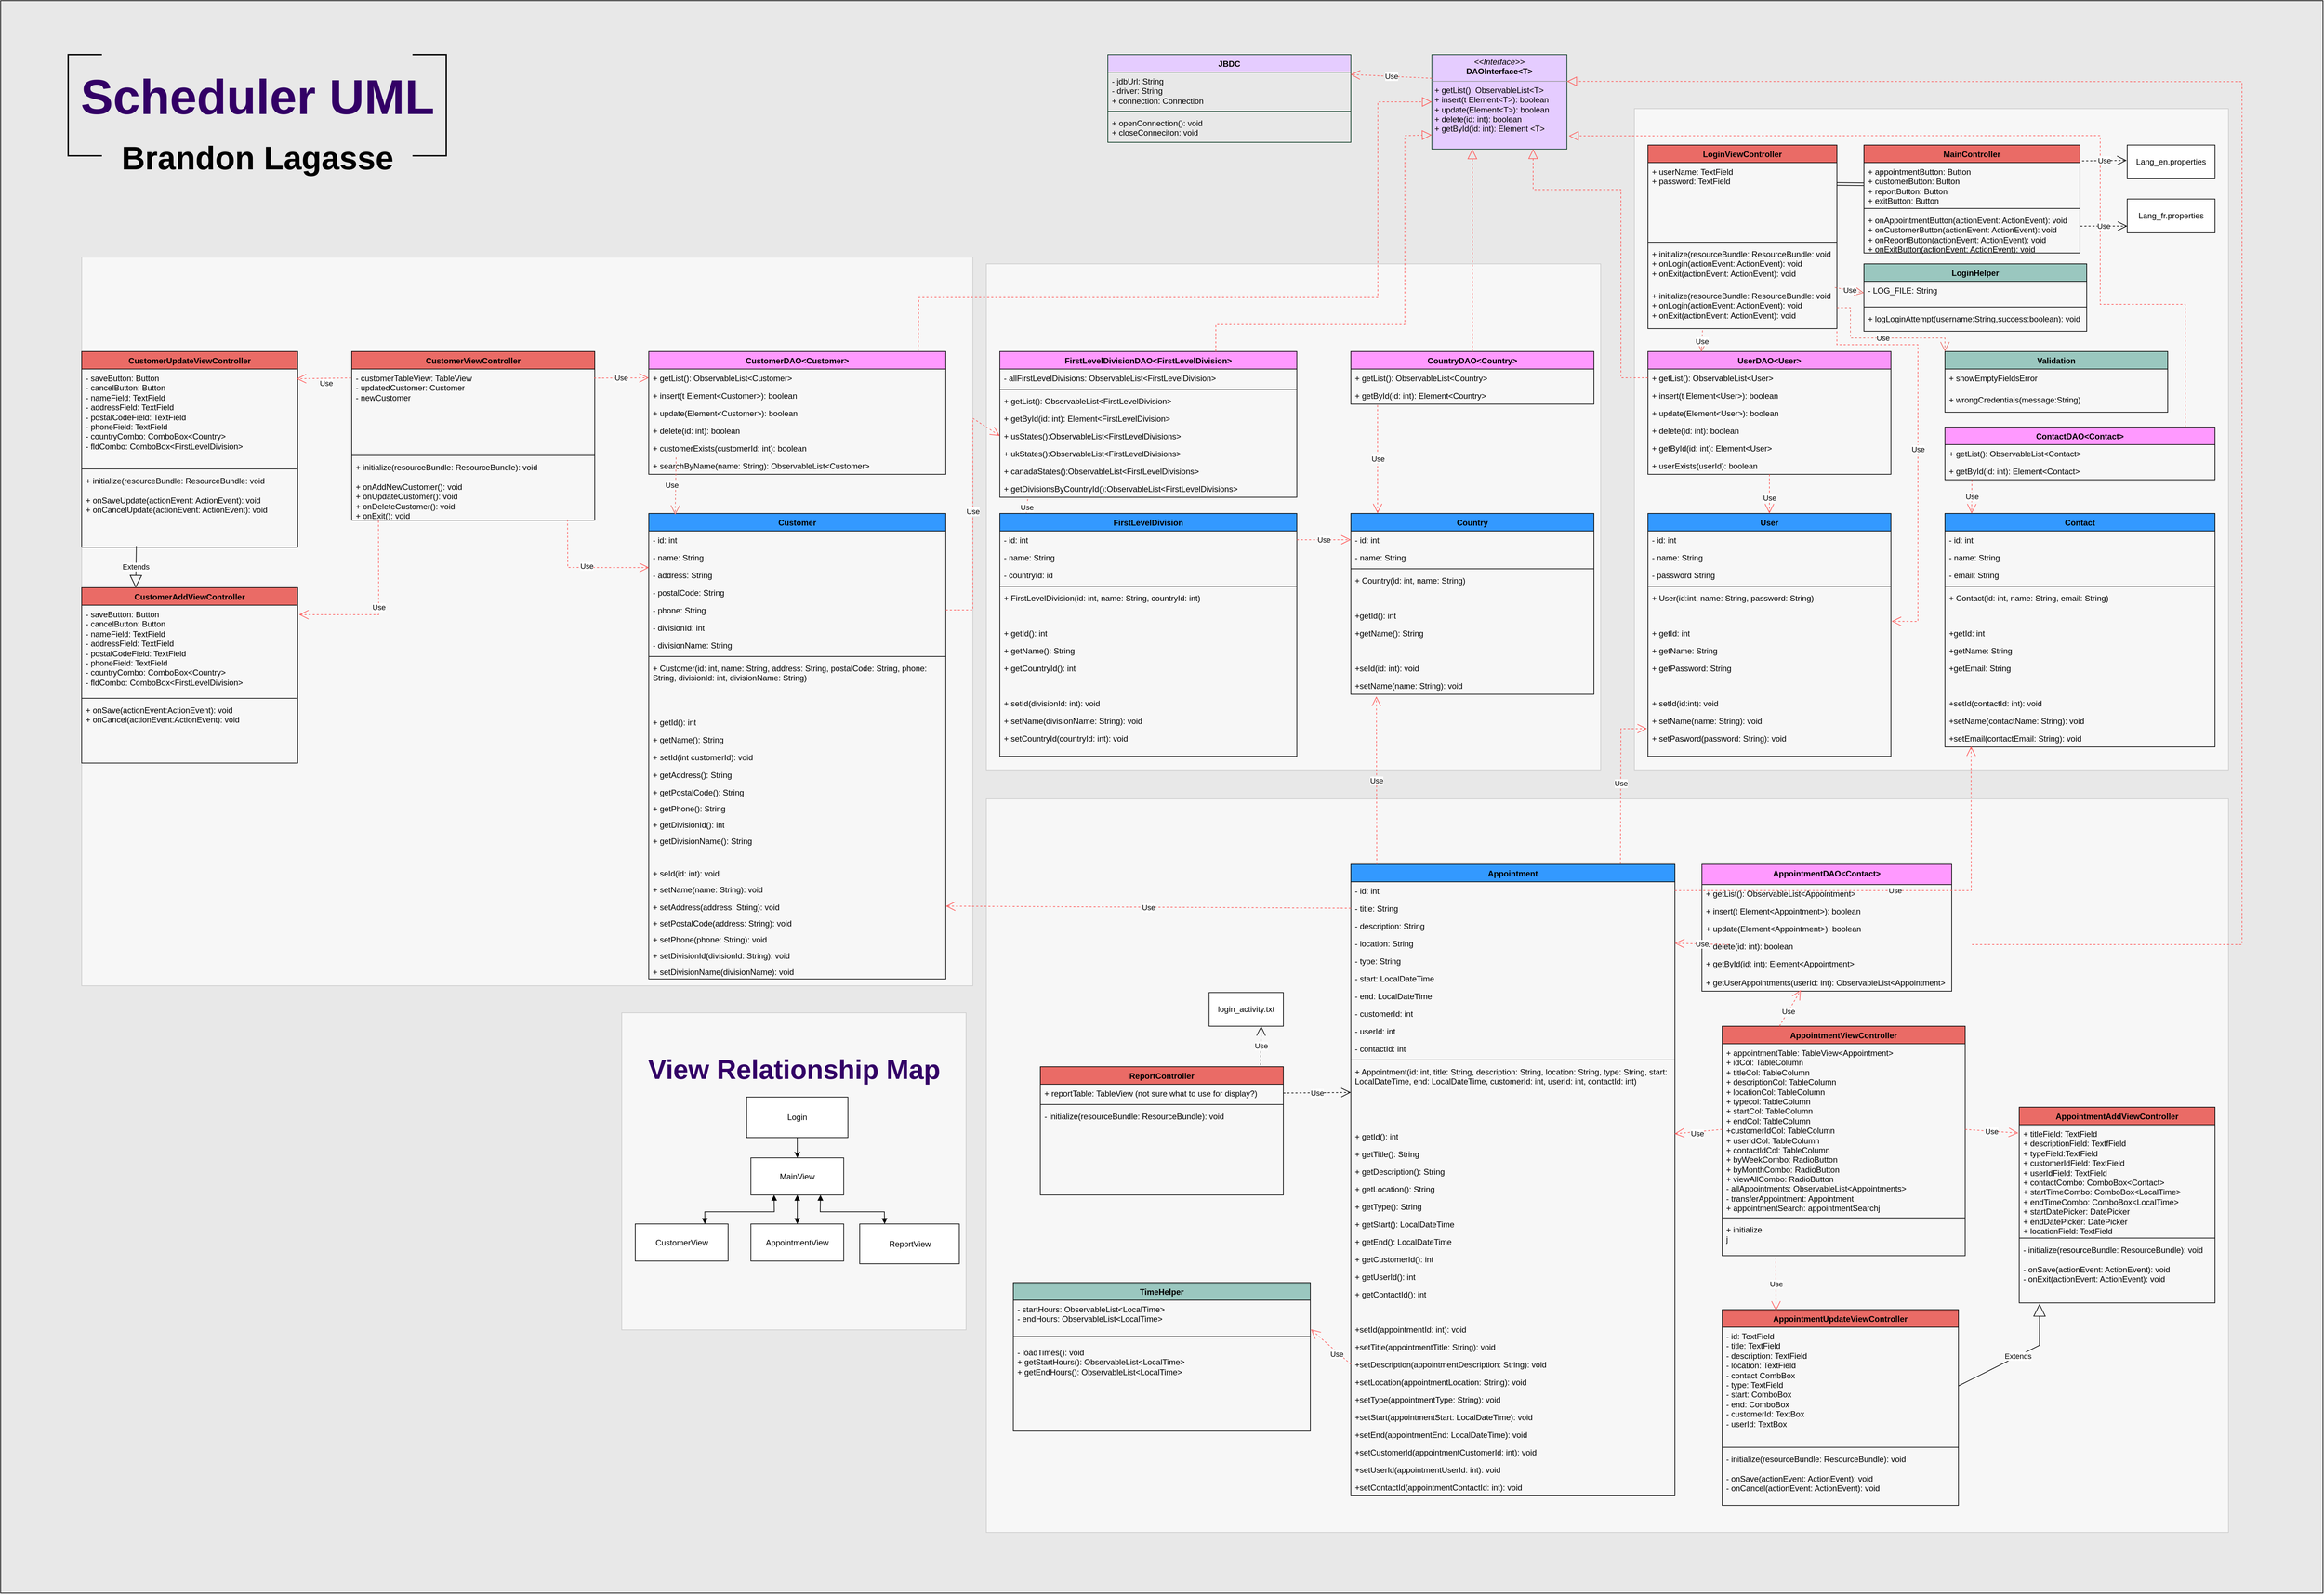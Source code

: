 <mxfile version="24.5.4" type="github">
  <diagram name="Page-1" id="9f46799a-70d6-7492-0946-bef42562c5a5">
    <mxGraphModel dx="3867" dy="-942" grid="1" gridSize="10" guides="1" tooltips="1" connect="1" arrows="1" fold="1" page="1" pageScale="1" pageWidth="1100" pageHeight="850" background="none" math="0" shadow="0">
      <root>
        <mxCell id="0" />
        <mxCell id="1" parent="0" />
        <mxCell id="4fu64irOgJYzqdShPqIs-146" value="" style="verticalLabelPosition=bottom;verticalAlign=top;html=1;shape=mxgraph.basic.rect;fillColor2=none;strokeWidth=1;size=20;indent=5;fillColor=#E8E8E8;movable=0;resizable=0;rotatable=0;deletable=0;editable=0;locked=1;connectable=0;" parent="1" vertex="1">
          <mxGeometry x="-1160" y="1840" width="3440" height="2360" as="geometry" />
        </mxCell>
        <mxCell id="jmaZK69n8vFZVDpIt6BC-55" value="" style="verticalLabelPosition=bottom;verticalAlign=top;html=1;shape=mxgraph.basic.rect;fillColor2=none;strokeWidth=1;size=20;indent=5;fillColor=#F7F7F7;strokeColor=#CCCCCC;movable=0;resizable=0;rotatable=0;deletable=0;editable=0;locked=1;connectable=0;" parent="1" vertex="1">
          <mxGeometry x="-240" y="3340" width="510" height="470" as="geometry" />
        </mxCell>
        <mxCell id="jmaZK69n8vFZVDpIt6BC-13" value="&lt;br&gt;&lt;div&gt;&lt;br/&gt;&lt;/div&gt;" style="verticalLabelPosition=bottom;verticalAlign=top;html=1;shape=mxgraph.basic.rect;fillColor2=none;strokeWidth=1;size=20;indent=5;fillColor=#F7F7F7;strokeColor=#CCCCCC;movable=0;resizable=0;rotatable=0;deletable=0;editable=0;locked=1;connectable=0;" parent="1" vertex="1">
          <mxGeometry x="300" y="3023" width="1840" height="1087" as="geometry" />
        </mxCell>
        <mxCell id="4fu64irOgJYzqdShPqIs-144" value="" style="verticalLabelPosition=bottom;verticalAlign=top;html=1;shape=mxgraph.basic.rect;fillColor2=none;strokeWidth=1;size=20;indent=5;fillColor=#F7F7F7;strokeColor=#CCCCCC;movable=1;resizable=1;rotatable=1;deletable=1;editable=1;locked=0;connectable=1;" parent="1" vertex="1">
          <mxGeometry x="1260" y="2000" width="880" height="980" as="geometry" />
        </mxCell>
        <mxCell id="4fu64irOgJYzqdShPqIs-143" value="" style="verticalLabelPosition=bottom;verticalAlign=top;html=1;shape=mxgraph.basic.rect;fillColor2=none;strokeWidth=1;size=20;indent=5;fillColor=#F7F7F7;strokeColor=#CCCCCC;movable=0;resizable=0;rotatable=0;deletable=0;editable=0;locked=1;connectable=0;" parent="1" vertex="1">
          <mxGeometry x="300" y="2230" width="910" height="750" as="geometry" />
        </mxCell>
        <mxCell id="4fu64irOgJYzqdShPqIs-141" value="" style="verticalLabelPosition=bottom;verticalAlign=top;html=1;shape=mxgraph.basic.rect;fillColor2=none;strokeWidth=1;size=20;indent=5;fillColor=#F7F7F7;strokeColor=#CCCCCC;movable=0;resizable=0;rotatable=0;deletable=0;editable=0;locked=1;connectable=0;" parent="1" vertex="1">
          <mxGeometry x="-1040" y="2220" width="1320" height="1080" as="geometry" />
        </mxCell>
        <mxCell id="oAobGgmq5hiNAL12d7sZ-1" value="Customer&lt;div&gt;&lt;br/&gt;&lt;/div&gt;" style="swimlane;fontStyle=1;align=center;verticalAlign=top;childLayout=stackLayout;horizontal=1;startSize=26;horizontalStack=0;resizeParent=1;resizeParentMax=0;resizeLast=0;collapsible=1;marginBottom=0;whiteSpace=wrap;html=1;fillColor=#3399FF;" parent="1" vertex="1">
          <mxGeometry x="-200" y="2600" width="440" height="690" as="geometry" />
        </mxCell>
        <mxCell id="oAobGgmq5hiNAL12d7sZ-2" value="- id: int" style="text;strokeColor=none;fillColor=none;align=left;verticalAlign=top;spacingLeft=4;spacingRight=4;overflow=hidden;rotatable=0;points=[[0,0.5],[1,0.5]];portConstraint=eastwest;whiteSpace=wrap;html=1;" parent="oAobGgmq5hiNAL12d7sZ-1" vertex="1">
          <mxGeometry y="26" width="440" height="26" as="geometry" />
        </mxCell>
        <mxCell id="oAobGgmq5hiNAL12d7sZ-8" value="- name: String" style="text;strokeColor=none;fillColor=none;align=left;verticalAlign=top;spacingLeft=4;spacingRight=4;overflow=hidden;rotatable=0;points=[[0,0.5],[1,0.5]];portConstraint=eastwest;whiteSpace=wrap;html=1;" parent="oAobGgmq5hiNAL12d7sZ-1" vertex="1">
          <mxGeometry y="52" width="440" height="26" as="geometry" />
        </mxCell>
        <mxCell id="oAobGgmq5hiNAL12d7sZ-9" value="- address: String" style="text;strokeColor=none;fillColor=none;align=left;verticalAlign=top;spacingLeft=4;spacingRight=4;overflow=hidden;rotatable=0;points=[[0,0.5],[1,0.5]];portConstraint=eastwest;whiteSpace=wrap;html=1;" parent="oAobGgmq5hiNAL12d7sZ-1" vertex="1">
          <mxGeometry y="78" width="440" height="26" as="geometry" />
        </mxCell>
        <mxCell id="oAobGgmq5hiNAL12d7sZ-10" value="- postalCode: String" style="text;strokeColor=none;fillColor=none;align=left;verticalAlign=top;spacingLeft=4;spacingRight=4;overflow=hidden;rotatable=0;points=[[0,0.5],[1,0.5]];portConstraint=eastwest;whiteSpace=wrap;html=1;" parent="oAobGgmq5hiNAL12d7sZ-1" vertex="1">
          <mxGeometry y="104" width="440" height="26" as="geometry" />
        </mxCell>
        <mxCell id="oAobGgmq5hiNAL12d7sZ-11" value="- phone: String" style="text;strokeColor=none;fillColor=none;align=left;verticalAlign=top;spacingLeft=4;spacingRight=4;overflow=hidden;rotatable=0;points=[[0,0.5],[1,0.5]];portConstraint=eastwest;whiteSpace=wrap;html=1;" parent="oAobGgmq5hiNAL12d7sZ-1" vertex="1">
          <mxGeometry y="130" width="440" height="26" as="geometry" />
        </mxCell>
        <mxCell id="oAobGgmq5hiNAL12d7sZ-12" value="- divisionId: int" style="text;strokeColor=none;fillColor=none;align=left;verticalAlign=top;spacingLeft=4;spacingRight=4;overflow=hidden;rotatable=0;points=[[0,0.5],[1,0.5]];portConstraint=eastwest;whiteSpace=wrap;html=1;" parent="oAobGgmq5hiNAL12d7sZ-1" vertex="1">
          <mxGeometry y="156" width="440" height="26" as="geometry" />
        </mxCell>
        <mxCell id="oAobGgmq5hiNAL12d7sZ-13" value="- divisionName: String" style="text;strokeColor=none;fillColor=none;align=left;verticalAlign=top;spacingLeft=4;spacingRight=4;overflow=hidden;rotatable=0;points=[[0,0.5],[1,0.5]];portConstraint=eastwest;whiteSpace=wrap;html=1;" parent="oAobGgmq5hiNAL12d7sZ-1" vertex="1">
          <mxGeometry y="182" width="440" height="26" as="geometry" />
        </mxCell>
        <mxCell id="oAobGgmq5hiNAL12d7sZ-3" value="" style="line;strokeWidth=1;fillColor=none;align=left;verticalAlign=middle;spacingTop=-1;spacingLeft=3;spacingRight=3;rotatable=0;labelPosition=right;points=[];portConstraint=eastwest;strokeColor=inherit;" parent="oAobGgmq5hiNAL12d7sZ-1" vertex="1">
          <mxGeometry y="208" width="440" height="8" as="geometry" />
        </mxCell>
        <mxCell id="oAobGgmq5hiNAL12d7sZ-4" value="+ Customer(id: int, name: String, address: String, postalCode: String, phone: String, divisionId: int, divisionName: String)" style="text;strokeColor=none;fillColor=none;align=left;verticalAlign=top;spacingLeft=4;spacingRight=4;overflow=hidden;rotatable=0;points=[[0,0.5],[1,0.5]];portConstraint=eastwest;whiteSpace=wrap;html=1;" parent="oAobGgmq5hiNAL12d7sZ-1" vertex="1">
          <mxGeometry y="216" width="440" height="54" as="geometry" />
        </mxCell>
        <mxCell id="xxC8CCXD4AA7zzRw_g-T-57" value="&lt;div&gt;&lt;br/&gt;&lt;/div&gt;" style="text;strokeColor=none;fillColor=none;align=left;verticalAlign=top;spacingLeft=4;spacingRight=4;overflow=hidden;rotatable=0;points=[[0,0.5],[1,0.5]];portConstraint=eastwest;whiteSpace=wrap;html=1;" parent="oAobGgmq5hiNAL12d7sZ-1" vertex="1">
          <mxGeometry y="270" width="440" height="26" as="geometry" />
        </mxCell>
        <mxCell id="oAobGgmq5hiNAL12d7sZ-61" value="+ getId(): int" style="text;strokeColor=none;fillColor=none;align=left;verticalAlign=top;spacingLeft=4;spacingRight=4;overflow=hidden;rotatable=0;points=[[0,0.5],[1,0.5]];portConstraint=eastwest;whiteSpace=wrap;html=1;" parent="oAobGgmq5hiNAL12d7sZ-1" vertex="1">
          <mxGeometry y="296" width="440" height="26" as="geometry" />
        </mxCell>
        <mxCell id="oAobGgmq5hiNAL12d7sZ-44" value="+ getName(): String" style="text;strokeColor=none;fillColor=none;align=left;verticalAlign=top;spacingLeft=4;spacingRight=4;overflow=hidden;rotatable=0;points=[[0,0.5],[1,0.5]];portConstraint=eastwest;whiteSpace=wrap;html=1;" parent="oAobGgmq5hiNAL12d7sZ-1" vertex="1">
          <mxGeometry y="322" width="440" height="26" as="geometry" />
        </mxCell>
        <mxCell id="oAobGgmq5hiNAL12d7sZ-31" value="+ setId(int customerId): void" style="text;strokeColor=none;fillColor=none;align=left;verticalAlign=top;spacingLeft=4;spacingRight=4;overflow=hidden;rotatable=0;points=[[0,0.5],[1,0.5]];portConstraint=eastwest;whiteSpace=wrap;html=1;" parent="oAobGgmq5hiNAL12d7sZ-1" vertex="1">
          <mxGeometry y="348" width="440" height="26" as="geometry" />
        </mxCell>
        <mxCell id="oAobGgmq5hiNAL12d7sZ-47" value="+ getAddress(): String&lt;div&gt;&lt;br&gt;&lt;/div&gt;" style="text;strokeColor=none;fillColor=none;align=left;verticalAlign=top;spacingLeft=4;spacingRight=4;overflow=hidden;rotatable=0;points=[[0,0.5],[1,0.5]];portConstraint=eastwest;whiteSpace=wrap;html=1;" parent="oAobGgmq5hiNAL12d7sZ-1" vertex="1">
          <mxGeometry y="374" width="440" height="26" as="geometry" />
        </mxCell>
        <mxCell id="oAobGgmq5hiNAL12d7sZ-50" value="+ getPostalCode(): String&lt;div&gt;&lt;br&gt;&lt;/div&gt;" style="text;strokeColor=none;fillColor=none;align=left;verticalAlign=top;spacingLeft=4;spacingRight=4;overflow=hidden;rotatable=0;points=[[0,0.5],[1,0.5]];portConstraint=eastwest;whiteSpace=wrap;html=1;" parent="oAobGgmq5hiNAL12d7sZ-1" vertex="1">
          <mxGeometry y="400" width="440" height="24" as="geometry" />
        </mxCell>
        <mxCell id="oAobGgmq5hiNAL12d7sZ-53" value="+ getPhone(): String&lt;div&gt;&lt;br&gt;&lt;/div&gt;" style="text;strokeColor=none;fillColor=none;align=left;verticalAlign=top;spacingLeft=4;spacingRight=4;overflow=hidden;rotatable=0;points=[[0,0.5],[1,0.5]];portConstraint=eastwest;whiteSpace=wrap;html=1;" parent="oAobGgmq5hiNAL12d7sZ-1" vertex="1">
          <mxGeometry y="424" width="440" height="24" as="geometry" />
        </mxCell>
        <mxCell id="oAobGgmq5hiNAL12d7sZ-54" value="+ getDivisionId(): int" style="text;strokeColor=none;fillColor=none;align=left;verticalAlign=top;spacingLeft=4;spacingRight=4;overflow=hidden;rotatable=0;points=[[0,0.5],[1,0.5]];portConstraint=eastwest;whiteSpace=wrap;html=1;" parent="oAobGgmq5hiNAL12d7sZ-1" vertex="1">
          <mxGeometry y="448" width="440" height="24" as="geometry" />
        </mxCell>
        <mxCell id="oAobGgmq5hiNAL12d7sZ-55" value="+ getDivisionName(): String&lt;br&gt;&lt;br&gt;&lt;div&gt;&lt;br&gt;&lt;/div&gt;" style="text;strokeColor=none;fillColor=none;align=left;verticalAlign=top;spacingLeft=4;spacingRight=4;overflow=hidden;rotatable=0;points=[[0,0.5],[1,0.5]];portConstraint=eastwest;whiteSpace=wrap;html=1;" parent="oAobGgmq5hiNAL12d7sZ-1" vertex="1">
          <mxGeometry y="472" width="440" height="24" as="geometry" />
        </mxCell>
        <mxCell id="oAobGgmq5hiNAL12d7sZ-56" value="&lt;br&gt;&lt;div&gt;&lt;br&gt;&lt;/div&gt;" style="text;strokeColor=none;fillColor=none;align=left;verticalAlign=top;spacingLeft=4;spacingRight=4;overflow=hidden;rotatable=0;points=[[0,0.5],[1,0.5]];portConstraint=eastwest;whiteSpace=wrap;html=1;" parent="oAobGgmq5hiNAL12d7sZ-1" vertex="1">
          <mxGeometry y="496" width="440" height="24" as="geometry" />
        </mxCell>
        <mxCell id="oAobGgmq5hiNAL12d7sZ-57" value="+ seId(id: int): void" style="text;strokeColor=none;fillColor=none;align=left;verticalAlign=top;spacingLeft=4;spacingRight=4;overflow=hidden;rotatable=0;points=[[0,0.5],[1,0.5]];portConstraint=eastwest;whiteSpace=wrap;html=1;" parent="oAobGgmq5hiNAL12d7sZ-1" vertex="1">
          <mxGeometry y="520" width="440" height="24" as="geometry" />
        </mxCell>
        <mxCell id="oAobGgmq5hiNAL12d7sZ-45" value="+ setName(name: String): void&lt;div&gt;&lt;br&gt;&lt;/div&gt;" style="text;strokeColor=none;fillColor=none;align=left;verticalAlign=top;spacingLeft=4;spacingRight=4;overflow=hidden;rotatable=0;points=[[0,0.5],[1,0.5]];portConstraint=eastwest;whiteSpace=wrap;html=1;" parent="oAobGgmq5hiNAL12d7sZ-1" vertex="1">
          <mxGeometry y="544" width="440" height="26" as="geometry" />
        </mxCell>
        <mxCell id="oAobGgmq5hiNAL12d7sZ-48" value="+ setAddress(address: String): void&lt;div&gt;&lt;br&gt;&lt;/div&gt;" style="text;strokeColor=none;fillColor=none;align=left;verticalAlign=top;spacingLeft=4;spacingRight=4;overflow=hidden;rotatable=0;points=[[0,0.5],[1,0.5]];portConstraint=eastwest;whiteSpace=wrap;html=1;" parent="oAobGgmq5hiNAL12d7sZ-1" vertex="1">
          <mxGeometry y="570" width="440" height="24" as="geometry" />
        </mxCell>
        <mxCell id="oAobGgmq5hiNAL12d7sZ-52" value="+ setPostalCode(address: String): void&lt;div&gt;&lt;br&gt;&lt;/div&gt;" style="text;strokeColor=none;fillColor=none;align=left;verticalAlign=top;spacingLeft=4;spacingRight=4;overflow=hidden;rotatable=0;points=[[0,0.5],[1,0.5]];portConstraint=eastwest;whiteSpace=wrap;html=1;" parent="oAobGgmq5hiNAL12d7sZ-1" vertex="1">
          <mxGeometry y="594" width="440" height="24" as="geometry" />
        </mxCell>
        <mxCell id="oAobGgmq5hiNAL12d7sZ-58" value="+ setPhone(phone: String): void&lt;div&gt;&lt;br&gt;&lt;/div&gt;" style="text;strokeColor=none;fillColor=none;align=left;verticalAlign=top;spacingLeft=4;spacingRight=4;overflow=hidden;rotatable=0;points=[[0,0.5],[1,0.5]];portConstraint=eastwest;whiteSpace=wrap;html=1;" parent="oAobGgmq5hiNAL12d7sZ-1" vertex="1">
          <mxGeometry y="618" width="440" height="24" as="geometry" />
        </mxCell>
        <mxCell id="oAobGgmq5hiNAL12d7sZ-59" value="+ setDivisionId(divisionId: String): void" style="text;strokeColor=none;fillColor=none;align=left;verticalAlign=top;spacingLeft=4;spacingRight=4;overflow=hidden;rotatable=0;points=[[0,0.5],[1,0.5]];portConstraint=eastwest;whiteSpace=wrap;html=1;" parent="oAobGgmq5hiNAL12d7sZ-1" vertex="1">
          <mxGeometry y="642" width="440" height="24" as="geometry" />
        </mxCell>
        <mxCell id="oAobGgmq5hiNAL12d7sZ-60" value="+ setDivisionName(divisionName): void" style="text;strokeColor=none;fillColor=none;align=left;verticalAlign=top;spacingLeft=4;spacingRight=4;overflow=hidden;rotatable=0;points=[[0,0.5],[1,0.5]];portConstraint=eastwest;whiteSpace=wrap;html=1;" parent="oAobGgmq5hiNAL12d7sZ-1" vertex="1">
          <mxGeometry y="666" width="440" height="24" as="geometry" />
        </mxCell>
        <mxCell id="oAobGgmq5hiNAL12d7sZ-72" value="Appointment" style="swimlane;fontStyle=1;align=center;verticalAlign=top;childLayout=stackLayout;horizontal=1;startSize=26;horizontalStack=0;resizeParent=1;resizeParentMax=0;resizeLast=0;collapsible=1;marginBottom=0;whiteSpace=wrap;html=1;fillColor=#3399FF;" parent="1" vertex="1">
          <mxGeometry x="840" y="3120" width="480" height="936" as="geometry" />
        </mxCell>
        <mxCell id="oAobGgmq5hiNAL12d7sZ-73" value="- id: int&lt;div&gt;&lt;br&gt;&lt;/div&gt;" style="text;strokeColor=none;fillColor=none;align=left;verticalAlign=top;spacingLeft=4;spacingRight=4;overflow=hidden;rotatable=0;points=[[0,0.5],[1,0.5]];portConstraint=eastwest;whiteSpace=wrap;html=1;" parent="oAobGgmq5hiNAL12d7sZ-72" vertex="1">
          <mxGeometry y="26" width="480" height="26" as="geometry" />
        </mxCell>
        <mxCell id="oAobGgmq5hiNAL12d7sZ-82" value="- title: String" style="text;strokeColor=none;fillColor=none;align=left;verticalAlign=top;spacingLeft=4;spacingRight=4;overflow=hidden;rotatable=0;points=[[0,0.5],[1,0.5]];portConstraint=eastwest;whiteSpace=wrap;html=1;" parent="oAobGgmq5hiNAL12d7sZ-72" vertex="1">
          <mxGeometry y="52" width="480" height="26" as="geometry" />
        </mxCell>
        <mxCell id="xxC8CCXD4AA7zzRw_g-T-1" value="- description: String" style="text;strokeColor=none;fillColor=none;align=left;verticalAlign=top;spacingLeft=4;spacingRight=4;overflow=hidden;rotatable=0;points=[[0,0.5],[1,0.5]];portConstraint=eastwest;whiteSpace=wrap;html=1;" parent="oAobGgmq5hiNAL12d7sZ-72" vertex="1">
          <mxGeometry y="78" width="480" height="26" as="geometry" />
        </mxCell>
        <mxCell id="xxC8CCXD4AA7zzRw_g-T-2" value="- location: String" style="text;strokeColor=none;fillColor=none;align=left;verticalAlign=top;spacingLeft=4;spacingRight=4;overflow=hidden;rotatable=0;points=[[0,0.5],[1,0.5]];portConstraint=eastwest;whiteSpace=wrap;html=1;" parent="oAobGgmq5hiNAL12d7sZ-72" vertex="1">
          <mxGeometry y="104" width="480" height="26" as="geometry" />
        </mxCell>
        <mxCell id="xxC8CCXD4AA7zzRw_g-T-4" value="- type: String" style="text;strokeColor=none;fillColor=none;align=left;verticalAlign=top;spacingLeft=4;spacingRight=4;overflow=hidden;rotatable=0;points=[[0,0.5],[1,0.5]];portConstraint=eastwest;whiteSpace=wrap;html=1;" parent="oAobGgmq5hiNAL12d7sZ-72" vertex="1">
          <mxGeometry y="130" width="480" height="26" as="geometry" />
        </mxCell>
        <mxCell id="xxC8CCXD4AA7zzRw_g-T-5" value="- start: LocalDateTime" style="text;strokeColor=none;fillColor=none;align=left;verticalAlign=top;spacingLeft=4;spacingRight=4;overflow=hidden;rotatable=0;points=[[0,0.5],[1,0.5]];portConstraint=eastwest;whiteSpace=wrap;html=1;" parent="oAobGgmq5hiNAL12d7sZ-72" vertex="1">
          <mxGeometry y="156" width="480" height="26" as="geometry" />
        </mxCell>
        <mxCell id="xxC8CCXD4AA7zzRw_g-T-6" value="- end: LocalDateTime" style="text;strokeColor=none;fillColor=none;align=left;verticalAlign=top;spacingLeft=4;spacingRight=4;overflow=hidden;rotatable=0;points=[[0,0.5],[1,0.5]];portConstraint=eastwest;whiteSpace=wrap;html=1;" parent="oAobGgmq5hiNAL12d7sZ-72" vertex="1">
          <mxGeometry y="182" width="480" height="26" as="geometry" />
        </mxCell>
        <mxCell id="xxC8CCXD4AA7zzRw_g-T-7" value="- customerId: int" style="text;strokeColor=none;fillColor=none;align=left;verticalAlign=top;spacingLeft=4;spacingRight=4;overflow=hidden;rotatable=0;points=[[0,0.5],[1,0.5]];portConstraint=eastwest;whiteSpace=wrap;html=1;" parent="oAobGgmq5hiNAL12d7sZ-72" vertex="1">
          <mxGeometry y="208" width="480" height="26" as="geometry" />
        </mxCell>
        <mxCell id="xxC8CCXD4AA7zzRw_g-T-8" value="- userId: int" style="text;strokeColor=none;fillColor=none;align=left;verticalAlign=top;spacingLeft=4;spacingRight=4;overflow=hidden;rotatable=0;points=[[0,0.5],[1,0.5]];portConstraint=eastwest;whiteSpace=wrap;html=1;" parent="oAobGgmq5hiNAL12d7sZ-72" vertex="1">
          <mxGeometry y="234" width="480" height="26" as="geometry" />
        </mxCell>
        <mxCell id="xxC8CCXD4AA7zzRw_g-T-9" value="- contactId: int" style="text;strokeColor=none;fillColor=none;align=left;verticalAlign=top;spacingLeft=4;spacingRight=4;overflow=hidden;rotatable=0;points=[[0,0.5],[1,0.5]];portConstraint=eastwest;whiteSpace=wrap;html=1;" parent="oAobGgmq5hiNAL12d7sZ-72" vertex="1">
          <mxGeometry y="260" width="480" height="26" as="geometry" />
        </mxCell>
        <mxCell id="oAobGgmq5hiNAL12d7sZ-74" value="" style="line;strokeWidth=1;fillColor=none;align=left;verticalAlign=middle;spacingTop=-1;spacingLeft=3;spacingRight=3;rotatable=0;labelPosition=right;points=[];portConstraint=eastwest;strokeColor=inherit;" parent="oAobGgmq5hiNAL12d7sZ-72" vertex="1">
          <mxGeometry y="286" width="480" height="8" as="geometry" />
        </mxCell>
        <mxCell id="oAobGgmq5hiNAL12d7sZ-75" value="+ Appointment(id: int, title: String, description: String, location: String, type: String, start: LocalDateTime, end: LocalDateTime, customerId: int, userId: int, contactId: int)" style="text;strokeColor=none;fillColor=none;align=left;verticalAlign=top;spacingLeft=4;spacingRight=4;overflow=hidden;rotatable=0;points=[[0,0.5],[1,0.5]];portConstraint=eastwest;whiteSpace=wrap;html=1;" parent="oAobGgmq5hiNAL12d7sZ-72" vertex="1">
          <mxGeometry y="294" width="480" height="96" as="geometry" />
        </mxCell>
        <mxCell id="xxC8CCXD4AA7zzRw_g-T-16" value="+ getId(): int" style="text;strokeColor=none;fillColor=none;align=left;verticalAlign=top;spacingLeft=4;spacingRight=4;overflow=hidden;rotatable=0;points=[[0,0.5],[1,0.5]];portConstraint=eastwest;whiteSpace=wrap;html=1;" parent="oAobGgmq5hiNAL12d7sZ-72" vertex="1">
          <mxGeometry y="390" width="480" height="26" as="geometry" />
        </mxCell>
        <mxCell id="xxC8CCXD4AA7zzRw_g-T-17" value="+ getTitle(): String" style="text;strokeColor=none;fillColor=none;align=left;verticalAlign=top;spacingLeft=4;spacingRight=4;overflow=hidden;rotatable=0;points=[[0,0.5],[1,0.5]];portConstraint=eastwest;whiteSpace=wrap;html=1;" parent="oAobGgmq5hiNAL12d7sZ-72" vertex="1">
          <mxGeometry y="416" width="480" height="26" as="geometry" />
        </mxCell>
        <mxCell id="xxC8CCXD4AA7zzRw_g-T-18" value="+ getDescription(): String" style="text;strokeColor=none;fillColor=none;align=left;verticalAlign=top;spacingLeft=4;spacingRight=4;overflow=hidden;rotatable=0;points=[[0,0.5],[1,0.5]];portConstraint=eastwest;whiteSpace=wrap;html=1;" parent="oAobGgmq5hiNAL12d7sZ-72" vertex="1">
          <mxGeometry y="442" width="480" height="26" as="geometry" />
        </mxCell>
        <mxCell id="xxC8CCXD4AA7zzRw_g-T-19" value="+ getLocation(): String" style="text;strokeColor=none;fillColor=none;align=left;verticalAlign=top;spacingLeft=4;spacingRight=4;overflow=hidden;rotatable=0;points=[[0,0.5],[1,0.5]];portConstraint=eastwest;whiteSpace=wrap;html=1;" parent="oAobGgmq5hiNAL12d7sZ-72" vertex="1">
          <mxGeometry y="468" width="480" height="26" as="geometry" />
        </mxCell>
        <mxCell id="xxC8CCXD4AA7zzRw_g-T-20" value="+ getType(): String" style="text;strokeColor=none;fillColor=none;align=left;verticalAlign=top;spacingLeft=4;spacingRight=4;overflow=hidden;rotatable=0;points=[[0,0.5],[1,0.5]];portConstraint=eastwest;whiteSpace=wrap;html=1;" parent="oAobGgmq5hiNAL12d7sZ-72" vertex="1">
          <mxGeometry y="494" width="480" height="26" as="geometry" />
        </mxCell>
        <mxCell id="xxC8CCXD4AA7zzRw_g-T-21" value="+ getStart(): LocalDateTime" style="text;strokeColor=none;fillColor=none;align=left;verticalAlign=top;spacingLeft=4;spacingRight=4;overflow=hidden;rotatable=0;points=[[0,0.5],[1,0.5]];portConstraint=eastwest;whiteSpace=wrap;html=1;" parent="oAobGgmq5hiNAL12d7sZ-72" vertex="1">
          <mxGeometry y="520" width="480" height="26" as="geometry" />
        </mxCell>
        <mxCell id="xxC8CCXD4AA7zzRw_g-T-22" value="+ getEnd(): LocalDateTime" style="text;strokeColor=none;fillColor=none;align=left;verticalAlign=top;spacingLeft=4;spacingRight=4;overflow=hidden;rotatable=0;points=[[0,0.5],[1,0.5]];portConstraint=eastwest;whiteSpace=wrap;html=1;" parent="oAobGgmq5hiNAL12d7sZ-72" vertex="1">
          <mxGeometry y="546" width="480" height="26" as="geometry" />
        </mxCell>
        <mxCell id="xxC8CCXD4AA7zzRw_g-T-23" value="+ getCustomerId(): int" style="text;strokeColor=none;fillColor=none;align=left;verticalAlign=top;spacingLeft=4;spacingRight=4;overflow=hidden;rotatable=0;points=[[0,0.5],[1,0.5]];portConstraint=eastwest;whiteSpace=wrap;html=1;" parent="oAobGgmq5hiNAL12d7sZ-72" vertex="1">
          <mxGeometry y="572" width="480" height="26" as="geometry" />
        </mxCell>
        <mxCell id="xxC8CCXD4AA7zzRw_g-T-24" value="+ getUserId(): int" style="text;strokeColor=none;fillColor=none;align=left;verticalAlign=top;spacingLeft=4;spacingRight=4;overflow=hidden;rotatable=0;points=[[0,0.5],[1,0.5]];portConstraint=eastwest;whiteSpace=wrap;html=1;" parent="oAobGgmq5hiNAL12d7sZ-72" vertex="1">
          <mxGeometry y="598" width="480" height="26" as="geometry" />
        </mxCell>
        <mxCell id="xxC8CCXD4AA7zzRw_g-T-25" value="+ getContactId(): int" style="text;strokeColor=none;fillColor=none;align=left;verticalAlign=top;spacingLeft=4;spacingRight=4;overflow=hidden;rotatable=0;points=[[0,0.5],[1,0.5]];portConstraint=eastwest;whiteSpace=wrap;html=1;" parent="oAobGgmq5hiNAL12d7sZ-72" vertex="1">
          <mxGeometry y="624" width="480" height="26" as="geometry" />
        </mxCell>
        <mxCell id="xxC8CCXD4AA7zzRw_g-T-26" value="&lt;div&gt;&lt;br/&gt;&lt;/div&gt;" style="text;strokeColor=none;fillColor=none;align=left;verticalAlign=top;spacingLeft=4;spacingRight=4;overflow=hidden;rotatable=0;points=[[0,0.5],[1,0.5]];portConstraint=eastwest;whiteSpace=wrap;html=1;" parent="oAobGgmq5hiNAL12d7sZ-72" vertex="1">
          <mxGeometry y="650" width="480" height="26" as="geometry" />
        </mxCell>
        <mxCell id="xxC8CCXD4AA7zzRw_g-T-27" value="&lt;div&gt;+setId(appointmentId: int): void&lt;/div&gt;" style="text;strokeColor=none;fillColor=none;align=left;verticalAlign=top;spacingLeft=4;spacingRight=4;overflow=hidden;rotatable=0;points=[[0,0.5],[1,0.5]];portConstraint=eastwest;whiteSpace=wrap;html=1;" parent="oAobGgmq5hiNAL12d7sZ-72" vertex="1">
          <mxGeometry y="676" width="480" height="26" as="geometry" />
        </mxCell>
        <mxCell id="xxC8CCXD4AA7zzRw_g-T-29" value="&lt;div&gt;+setTitle(appointmentTitle: String): void&lt;/div&gt;" style="text;strokeColor=none;fillColor=none;align=left;verticalAlign=top;spacingLeft=4;spacingRight=4;overflow=hidden;rotatable=0;points=[[0,0.5],[1,0.5]];portConstraint=eastwest;whiteSpace=wrap;html=1;" parent="oAobGgmq5hiNAL12d7sZ-72" vertex="1">
          <mxGeometry y="702" width="480" height="26" as="geometry" />
        </mxCell>
        <mxCell id="xxC8CCXD4AA7zzRw_g-T-30" value="&lt;div&gt;+setDescription(appointmentDescription: String): void&lt;/div&gt;" style="text;strokeColor=none;fillColor=none;align=left;verticalAlign=top;spacingLeft=4;spacingRight=4;overflow=hidden;rotatable=0;points=[[0,0.5],[1,0.5]];portConstraint=eastwest;whiteSpace=wrap;html=1;" parent="oAobGgmq5hiNAL12d7sZ-72" vertex="1">
          <mxGeometry y="728" width="480" height="26" as="geometry" />
        </mxCell>
        <mxCell id="xxC8CCXD4AA7zzRw_g-T-31" value="&lt;div&gt;+setLocation(appointmentLocation: String): void&lt;/div&gt;" style="text;strokeColor=none;fillColor=none;align=left;verticalAlign=top;spacingLeft=4;spacingRight=4;overflow=hidden;rotatable=0;points=[[0,0.5],[1,0.5]];portConstraint=eastwest;whiteSpace=wrap;html=1;" parent="oAobGgmq5hiNAL12d7sZ-72" vertex="1">
          <mxGeometry y="754" width="480" height="26" as="geometry" />
        </mxCell>
        <mxCell id="xxC8CCXD4AA7zzRw_g-T-32" value="&lt;div&gt;+setType(appointmentType: String): void&lt;/div&gt;" style="text;strokeColor=none;fillColor=none;align=left;verticalAlign=top;spacingLeft=4;spacingRight=4;overflow=hidden;rotatable=0;points=[[0,0.5],[1,0.5]];portConstraint=eastwest;whiteSpace=wrap;html=1;" parent="oAobGgmq5hiNAL12d7sZ-72" vertex="1">
          <mxGeometry y="780" width="480" height="26" as="geometry" />
        </mxCell>
        <mxCell id="xxC8CCXD4AA7zzRw_g-T-33" value="&lt;div&gt;+setStart(appointmentStart: LocalDateTime): void&lt;/div&gt;" style="text;strokeColor=none;fillColor=none;align=left;verticalAlign=top;spacingLeft=4;spacingRight=4;overflow=hidden;rotatable=0;points=[[0,0.5],[1,0.5]];portConstraint=eastwest;whiteSpace=wrap;html=1;" parent="oAobGgmq5hiNAL12d7sZ-72" vertex="1">
          <mxGeometry y="806" width="480" height="26" as="geometry" />
        </mxCell>
        <mxCell id="xxC8CCXD4AA7zzRw_g-T-34" value="&lt;div&gt;+setEnd(appointmentEnd: LocalDateTime): void&lt;/div&gt;" style="text;strokeColor=none;fillColor=none;align=left;verticalAlign=top;spacingLeft=4;spacingRight=4;overflow=hidden;rotatable=0;points=[[0,0.5],[1,0.5]];portConstraint=eastwest;whiteSpace=wrap;html=1;" parent="oAobGgmq5hiNAL12d7sZ-72" vertex="1">
          <mxGeometry y="832" width="480" height="26" as="geometry" />
        </mxCell>
        <mxCell id="xxC8CCXD4AA7zzRw_g-T-35" value="&lt;div&gt;+setCustomerId(appointmentCustomerId: int): void&lt;/div&gt;" style="text;strokeColor=none;fillColor=none;align=left;verticalAlign=top;spacingLeft=4;spacingRight=4;overflow=hidden;rotatable=0;points=[[0,0.5],[1,0.5]];portConstraint=eastwest;whiteSpace=wrap;html=1;" parent="oAobGgmq5hiNAL12d7sZ-72" vertex="1">
          <mxGeometry y="858" width="480" height="26" as="geometry" />
        </mxCell>
        <mxCell id="xxC8CCXD4AA7zzRw_g-T-37" value="&lt;div&gt;+setUserId(appointmentUserId: int): void&lt;/div&gt;" style="text;strokeColor=none;fillColor=none;align=left;verticalAlign=top;spacingLeft=4;spacingRight=4;overflow=hidden;rotatable=0;points=[[0,0.5],[1,0.5]];portConstraint=eastwest;whiteSpace=wrap;html=1;" parent="oAobGgmq5hiNAL12d7sZ-72" vertex="1">
          <mxGeometry y="884" width="480" height="26" as="geometry" />
        </mxCell>
        <mxCell id="xxC8CCXD4AA7zzRw_g-T-38" value="&lt;div&gt;+setContactId(appointmentContactId: int): void&lt;/div&gt;" style="text;strokeColor=none;fillColor=none;align=left;verticalAlign=top;spacingLeft=4;spacingRight=4;overflow=hidden;rotatable=0;points=[[0,0.5],[1,0.5]];portConstraint=eastwest;whiteSpace=wrap;html=1;" parent="oAobGgmq5hiNAL12d7sZ-72" vertex="1">
          <mxGeometry y="910" width="480" height="26" as="geometry" />
        </mxCell>
        <mxCell id="xxC8CCXD4AA7zzRw_g-T-39" value="User" style="swimlane;fontStyle=1;align=center;verticalAlign=top;childLayout=stackLayout;horizontal=1;startSize=26;horizontalStack=0;resizeParent=1;resizeParentMax=0;resizeLast=0;collapsible=1;marginBottom=0;whiteSpace=wrap;html=1;fillColor=#3399FF;" parent="1" vertex="1">
          <mxGeometry x="1280" y="2600" width="360" height="360" as="geometry" />
        </mxCell>
        <mxCell id="xxC8CCXD4AA7zzRw_g-T-40" value="- id: int" style="text;strokeColor=none;fillColor=none;align=left;verticalAlign=top;spacingLeft=4;spacingRight=4;overflow=hidden;rotatable=0;points=[[0,0.5],[1,0.5]];portConstraint=eastwest;whiteSpace=wrap;html=1;" parent="xxC8CCXD4AA7zzRw_g-T-39" vertex="1">
          <mxGeometry y="26" width="360" height="26" as="geometry" />
        </mxCell>
        <mxCell id="xxC8CCXD4AA7zzRw_g-T-45" value="- name: String" style="text;strokeColor=none;fillColor=none;align=left;verticalAlign=top;spacingLeft=4;spacingRight=4;overflow=hidden;rotatable=0;points=[[0,0.5],[1,0.5]];portConstraint=eastwest;whiteSpace=wrap;html=1;" parent="xxC8CCXD4AA7zzRw_g-T-39" vertex="1">
          <mxGeometry y="52" width="360" height="26" as="geometry" />
        </mxCell>
        <mxCell id="xxC8CCXD4AA7zzRw_g-T-46" value="- password String" style="text;strokeColor=none;fillColor=none;align=left;verticalAlign=top;spacingLeft=4;spacingRight=4;overflow=hidden;rotatable=0;points=[[0,0.5],[1,0.5]];portConstraint=eastwest;whiteSpace=wrap;html=1;" parent="xxC8CCXD4AA7zzRw_g-T-39" vertex="1">
          <mxGeometry y="78" width="360" height="26" as="geometry" />
        </mxCell>
        <mxCell id="xxC8CCXD4AA7zzRw_g-T-41" value="" style="line;strokeWidth=1;fillColor=none;align=left;verticalAlign=middle;spacingTop=-1;spacingLeft=3;spacingRight=3;rotatable=0;labelPosition=right;points=[];portConstraint=eastwest;strokeColor=inherit;" parent="xxC8CCXD4AA7zzRw_g-T-39" vertex="1">
          <mxGeometry y="104" width="360" height="8" as="geometry" />
        </mxCell>
        <mxCell id="xxC8CCXD4AA7zzRw_g-T-42" value="+ User(id:int, name: String, password: String)" style="text;strokeColor=none;fillColor=none;align=left;verticalAlign=top;spacingLeft=4;spacingRight=4;overflow=hidden;rotatable=0;points=[[0,0.5],[1,0.5]];portConstraint=eastwest;whiteSpace=wrap;html=1;" parent="xxC8CCXD4AA7zzRw_g-T-39" vertex="1">
          <mxGeometry y="112" width="360" height="26" as="geometry" />
        </mxCell>
        <mxCell id="xxC8CCXD4AA7zzRw_g-T-53" value="&lt;div&gt;&lt;br/&gt;&lt;/div&gt;" style="text;strokeColor=none;fillColor=none;align=left;verticalAlign=top;spacingLeft=4;spacingRight=4;overflow=hidden;rotatable=0;points=[[0,0.5],[1,0.5]];portConstraint=eastwest;whiteSpace=wrap;html=1;" parent="xxC8CCXD4AA7zzRw_g-T-39" vertex="1">
          <mxGeometry y="138" width="360" height="26" as="geometry" />
        </mxCell>
        <mxCell id="xxC8CCXD4AA7zzRw_g-T-47" value="+ getId: int" style="text;strokeColor=none;fillColor=none;align=left;verticalAlign=top;spacingLeft=4;spacingRight=4;overflow=hidden;rotatable=0;points=[[0,0.5],[1,0.5]];portConstraint=eastwest;whiteSpace=wrap;html=1;" parent="xxC8CCXD4AA7zzRw_g-T-39" vertex="1">
          <mxGeometry y="164" width="360" height="26" as="geometry" />
        </mxCell>
        <mxCell id="xxC8CCXD4AA7zzRw_g-T-49" value="+ getName: String&amp;nbsp;" style="text;strokeColor=none;fillColor=none;align=left;verticalAlign=top;spacingLeft=4;spacingRight=4;overflow=hidden;rotatable=0;points=[[0,0.5],[1,0.5]];portConstraint=eastwest;whiteSpace=wrap;html=1;" parent="xxC8CCXD4AA7zzRw_g-T-39" vertex="1">
          <mxGeometry y="190" width="360" height="26" as="geometry" />
        </mxCell>
        <mxCell id="xxC8CCXD4AA7zzRw_g-T-50" value="+ getPassword: String&amp;nbsp;" style="text;strokeColor=none;fillColor=none;align=left;verticalAlign=top;spacingLeft=4;spacingRight=4;overflow=hidden;rotatable=0;points=[[0,0.5],[1,0.5]];portConstraint=eastwest;whiteSpace=wrap;html=1;" parent="xxC8CCXD4AA7zzRw_g-T-39" vertex="1">
          <mxGeometry y="216" width="360" height="26" as="geometry" />
        </mxCell>
        <mxCell id="xxC8CCXD4AA7zzRw_g-T-51" value="&lt;div&gt;&lt;br/&gt;&lt;/div&gt;" style="text;strokeColor=none;fillColor=none;align=left;verticalAlign=top;spacingLeft=4;spacingRight=4;overflow=hidden;rotatable=0;points=[[0,0.5],[1,0.5]];portConstraint=eastwest;whiteSpace=wrap;html=1;" parent="xxC8CCXD4AA7zzRw_g-T-39" vertex="1">
          <mxGeometry y="242" width="360" height="26" as="geometry" />
        </mxCell>
        <mxCell id="xxC8CCXD4AA7zzRw_g-T-52" value="&lt;div&gt;+ setId(id:int): void&amp;nbsp;&lt;/div&gt;" style="text;strokeColor=none;fillColor=none;align=left;verticalAlign=top;spacingLeft=4;spacingRight=4;overflow=hidden;rotatable=0;points=[[0,0.5],[1,0.5]];portConstraint=eastwest;whiteSpace=wrap;html=1;" parent="xxC8CCXD4AA7zzRw_g-T-39" vertex="1">
          <mxGeometry y="268" width="360" height="26" as="geometry" />
        </mxCell>
        <mxCell id="xxC8CCXD4AA7zzRw_g-T-58" value="&lt;div&gt;+ setName(name: String): void&amp;nbsp;&lt;/div&gt;" style="text;strokeColor=none;fillColor=none;align=left;verticalAlign=top;spacingLeft=4;spacingRight=4;overflow=hidden;rotatable=0;points=[[0,0.5],[1,0.5]];portConstraint=eastwest;whiteSpace=wrap;html=1;" parent="xxC8CCXD4AA7zzRw_g-T-39" vertex="1">
          <mxGeometry y="294" width="360" height="26" as="geometry" />
        </mxCell>
        <mxCell id="xxC8CCXD4AA7zzRw_g-T-59" value="&lt;div&gt;+ setPasword(password: String): void&amp;nbsp;&lt;/div&gt;" style="text;strokeColor=none;fillColor=none;align=left;verticalAlign=top;spacingLeft=4;spacingRight=4;overflow=hidden;rotatable=0;points=[[0,0.5],[1,0.5]];portConstraint=eastwest;whiteSpace=wrap;html=1;" parent="xxC8CCXD4AA7zzRw_g-T-39" vertex="1">
          <mxGeometry y="320" width="360" height="40" as="geometry" />
        </mxCell>
        <mxCell id="xxC8CCXD4AA7zzRw_g-T-61" value="Contact" style="swimlane;fontStyle=1;align=center;verticalAlign=top;childLayout=stackLayout;horizontal=1;startSize=26;horizontalStack=0;resizeParent=1;resizeParentMax=0;resizeLast=0;collapsible=1;marginBottom=0;whiteSpace=wrap;html=1;fillColor=#3399FF;" parent="1" vertex="1">
          <mxGeometry x="1720" y="2600" width="400" height="346" as="geometry" />
        </mxCell>
        <mxCell id="xxC8CCXD4AA7zzRw_g-T-62" value="- id: int" style="text;strokeColor=none;fillColor=none;align=left;verticalAlign=top;spacingLeft=4;spacingRight=4;overflow=hidden;rotatable=0;points=[[0,0.5],[1,0.5]];portConstraint=eastwest;whiteSpace=wrap;html=1;" parent="xxC8CCXD4AA7zzRw_g-T-61" vertex="1">
          <mxGeometry y="26" width="400" height="26" as="geometry" />
        </mxCell>
        <mxCell id="xxC8CCXD4AA7zzRw_g-T-66" value="- name: String" style="text;strokeColor=none;fillColor=none;align=left;verticalAlign=top;spacingLeft=4;spacingRight=4;overflow=hidden;rotatable=0;points=[[0,0.5],[1,0.5]];portConstraint=eastwest;whiteSpace=wrap;html=1;" parent="xxC8CCXD4AA7zzRw_g-T-61" vertex="1">
          <mxGeometry y="52" width="400" height="26" as="geometry" />
        </mxCell>
        <mxCell id="xxC8CCXD4AA7zzRw_g-T-68" value="- email: String" style="text;strokeColor=none;fillColor=none;align=left;verticalAlign=top;spacingLeft=4;spacingRight=4;overflow=hidden;rotatable=0;points=[[0,0.5],[1,0.5]];portConstraint=eastwest;whiteSpace=wrap;html=1;" parent="xxC8CCXD4AA7zzRw_g-T-61" vertex="1">
          <mxGeometry y="78" width="400" height="26" as="geometry" />
        </mxCell>
        <mxCell id="xxC8CCXD4AA7zzRw_g-T-63" value="" style="line;strokeWidth=1;fillColor=none;align=left;verticalAlign=middle;spacingTop=-1;spacingLeft=3;spacingRight=3;rotatable=0;labelPosition=right;points=[];portConstraint=eastwest;strokeColor=inherit;" parent="xxC8CCXD4AA7zzRw_g-T-61" vertex="1">
          <mxGeometry y="104" width="400" height="8" as="geometry" />
        </mxCell>
        <mxCell id="xxC8CCXD4AA7zzRw_g-T-64" value="+ Contact(id: int, name: String, email: String)" style="text;strokeColor=none;fillColor=none;align=left;verticalAlign=top;spacingLeft=4;spacingRight=4;overflow=hidden;rotatable=0;points=[[0,0.5],[1,0.5]];portConstraint=eastwest;whiteSpace=wrap;html=1;" parent="xxC8CCXD4AA7zzRw_g-T-61" vertex="1">
          <mxGeometry y="112" width="400" height="26" as="geometry" />
        </mxCell>
        <mxCell id="xxC8CCXD4AA7zzRw_g-T-69" value="&lt;div&gt;&lt;br/&gt;&lt;/div&gt;" style="text;strokeColor=none;fillColor=none;align=left;verticalAlign=top;spacingLeft=4;spacingRight=4;overflow=hidden;rotatable=0;points=[[0,0.5],[1,0.5]];portConstraint=eastwest;whiteSpace=wrap;html=1;" parent="xxC8CCXD4AA7zzRw_g-T-61" vertex="1">
          <mxGeometry y="138" width="400" height="26" as="geometry" />
        </mxCell>
        <mxCell id="xxC8CCXD4AA7zzRw_g-T-70" value="&lt;div&gt;+getId: int&lt;/div&gt;" style="text;strokeColor=none;fillColor=none;align=left;verticalAlign=top;spacingLeft=4;spacingRight=4;overflow=hidden;rotatable=0;points=[[0,0.5],[1,0.5]];portConstraint=eastwest;whiteSpace=wrap;html=1;" parent="xxC8CCXD4AA7zzRw_g-T-61" vertex="1">
          <mxGeometry y="164" width="400" height="26" as="geometry" />
        </mxCell>
        <mxCell id="xxC8CCXD4AA7zzRw_g-T-71" value="&lt;div&gt;+getName: String&lt;/div&gt;" style="text;strokeColor=none;fillColor=none;align=left;verticalAlign=top;spacingLeft=4;spacingRight=4;overflow=hidden;rotatable=0;points=[[0,0.5],[1,0.5]];portConstraint=eastwest;whiteSpace=wrap;html=1;" parent="xxC8CCXD4AA7zzRw_g-T-61" vertex="1">
          <mxGeometry y="190" width="400" height="26" as="geometry" />
        </mxCell>
        <mxCell id="xxC8CCXD4AA7zzRw_g-T-72" value="+getEmail: String" style="text;strokeColor=none;fillColor=none;align=left;verticalAlign=top;spacingLeft=4;spacingRight=4;overflow=hidden;rotatable=0;points=[[0,0.5],[1,0.5]];portConstraint=eastwest;whiteSpace=wrap;html=1;" parent="xxC8CCXD4AA7zzRw_g-T-61" vertex="1">
          <mxGeometry y="216" width="400" height="26" as="geometry" />
        </mxCell>
        <mxCell id="xxC8CCXD4AA7zzRw_g-T-74" value="&lt;div&gt;&lt;br/&gt;&lt;/div&gt;" style="text;strokeColor=none;fillColor=none;align=left;verticalAlign=top;spacingLeft=4;spacingRight=4;overflow=hidden;rotatable=0;points=[[0,0.5],[1,0.5]];portConstraint=eastwest;whiteSpace=wrap;html=1;" parent="xxC8CCXD4AA7zzRw_g-T-61" vertex="1">
          <mxGeometry y="242" width="400" height="26" as="geometry" />
        </mxCell>
        <mxCell id="xxC8CCXD4AA7zzRw_g-T-75" value="+setId(contactId: int): void" style="text;strokeColor=none;fillColor=none;align=left;verticalAlign=top;spacingLeft=4;spacingRight=4;overflow=hidden;rotatable=0;points=[[0,0.5],[1,0.5]];portConstraint=eastwest;whiteSpace=wrap;html=1;" parent="xxC8CCXD4AA7zzRw_g-T-61" vertex="1">
          <mxGeometry y="268" width="400" height="26" as="geometry" />
        </mxCell>
        <mxCell id="xxC8CCXD4AA7zzRw_g-T-76" value="+setName(contactName: String): void" style="text;strokeColor=none;fillColor=none;align=left;verticalAlign=top;spacingLeft=4;spacingRight=4;overflow=hidden;rotatable=0;points=[[0,0.5],[1,0.5]];portConstraint=eastwest;whiteSpace=wrap;html=1;" parent="xxC8CCXD4AA7zzRw_g-T-61" vertex="1">
          <mxGeometry y="294" width="400" height="26" as="geometry" />
        </mxCell>
        <mxCell id="xxC8CCXD4AA7zzRw_g-T-77" value="+setEmail(contactEmail: String): void" style="text;strokeColor=none;fillColor=none;align=left;verticalAlign=top;spacingLeft=4;spacingRight=4;overflow=hidden;rotatable=0;points=[[0,0.5],[1,0.5]];portConstraint=eastwest;whiteSpace=wrap;html=1;" parent="xxC8CCXD4AA7zzRw_g-T-61" vertex="1">
          <mxGeometry y="320" width="400" height="26" as="geometry" />
        </mxCell>
        <mxCell id="xxC8CCXD4AA7zzRw_g-T-78" value="Country" style="swimlane;fontStyle=1;align=center;verticalAlign=top;childLayout=stackLayout;horizontal=1;startSize=26;horizontalStack=0;resizeParent=1;resizeParentMax=0;resizeLast=0;collapsible=1;marginBottom=0;whiteSpace=wrap;html=1;fillColor=#3399FF;" parent="1" vertex="1">
          <mxGeometry x="840" y="2600" width="360" height="268" as="geometry" />
        </mxCell>
        <mxCell id="xxC8CCXD4AA7zzRw_g-T-79" value="- id: int" style="text;strokeColor=none;fillColor=none;align=left;verticalAlign=top;spacingLeft=4;spacingRight=4;overflow=hidden;rotatable=0;points=[[0,0.5],[1,0.5]];portConstraint=eastwest;whiteSpace=wrap;html=1;" parent="xxC8CCXD4AA7zzRw_g-T-78" vertex="1">
          <mxGeometry y="26" width="360" height="26" as="geometry" />
        </mxCell>
        <mxCell id="xxC8CCXD4AA7zzRw_g-T-82" value="- name: String" style="text;strokeColor=none;fillColor=none;align=left;verticalAlign=top;spacingLeft=4;spacingRight=4;overflow=hidden;rotatable=0;points=[[0,0.5],[1,0.5]];portConstraint=eastwest;whiteSpace=wrap;html=1;" parent="xxC8CCXD4AA7zzRw_g-T-78" vertex="1">
          <mxGeometry y="52" width="360" height="26" as="geometry" />
        </mxCell>
        <mxCell id="xxC8CCXD4AA7zzRw_g-T-80" value="" style="line;strokeWidth=1;fillColor=none;align=left;verticalAlign=middle;spacingTop=-1;spacingLeft=3;spacingRight=3;rotatable=0;labelPosition=right;points=[];portConstraint=eastwest;strokeColor=inherit;" parent="xxC8CCXD4AA7zzRw_g-T-78" vertex="1">
          <mxGeometry y="78" width="360" height="8" as="geometry" />
        </mxCell>
        <mxCell id="xxC8CCXD4AA7zzRw_g-T-81" value="+ Country(id: int, name: String)" style="text;strokeColor=none;fillColor=none;align=left;verticalAlign=top;spacingLeft=4;spacingRight=4;overflow=hidden;rotatable=0;points=[[0,0.5],[1,0.5]];portConstraint=eastwest;whiteSpace=wrap;html=1;" parent="xxC8CCXD4AA7zzRw_g-T-78" vertex="1">
          <mxGeometry y="86" width="360" height="26" as="geometry" />
        </mxCell>
        <mxCell id="xxC8CCXD4AA7zzRw_g-T-83" value="&lt;div&gt;&lt;br/&gt;&lt;/div&gt;" style="text;strokeColor=none;fillColor=none;align=left;verticalAlign=top;spacingLeft=4;spacingRight=4;overflow=hidden;rotatable=0;points=[[0,0.5],[1,0.5]];portConstraint=eastwest;whiteSpace=wrap;html=1;" parent="xxC8CCXD4AA7zzRw_g-T-78" vertex="1">
          <mxGeometry y="112" width="360" height="26" as="geometry" />
        </mxCell>
        <mxCell id="xxC8CCXD4AA7zzRw_g-T-84" value="&lt;div&gt;+getId(): int&lt;/div&gt;" style="text;strokeColor=none;fillColor=none;align=left;verticalAlign=top;spacingLeft=4;spacingRight=4;overflow=hidden;rotatable=0;points=[[0,0.5],[1,0.5]];portConstraint=eastwest;whiteSpace=wrap;html=1;" parent="xxC8CCXD4AA7zzRw_g-T-78" vertex="1">
          <mxGeometry y="138" width="360" height="26" as="geometry" />
        </mxCell>
        <mxCell id="xxC8CCXD4AA7zzRw_g-T-85" value="+getName(): String" style="text;strokeColor=none;fillColor=none;align=left;verticalAlign=top;spacingLeft=4;spacingRight=4;overflow=hidden;rotatable=0;points=[[0,0.5],[1,0.5]];portConstraint=eastwest;whiteSpace=wrap;html=1;" parent="xxC8CCXD4AA7zzRw_g-T-78" vertex="1">
          <mxGeometry y="164" width="360" height="26" as="geometry" />
        </mxCell>
        <mxCell id="xxC8CCXD4AA7zzRw_g-T-87" value="&lt;div&gt;&lt;br/&gt;&lt;/div&gt;" style="text;strokeColor=none;fillColor=none;align=left;verticalAlign=top;spacingLeft=4;spacingRight=4;overflow=hidden;rotatable=0;points=[[0,0.5],[1,0.5]];portConstraint=eastwest;whiteSpace=wrap;html=1;" parent="xxC8CCXD4AA7zzRw_g-T-78" vertex="1">
          <mxGeometry y="190" width="360" height="26" as="geometry" />
        </mxCell>
        <mxCell id="xxC8CCXD4AA7zzRw_g-T-88" value="&lt;div&gt;+seId(id: int): void&lt;/div&gt;" style="text;strokeColor=none;fillColor=none;align=left;verticalAlign=top;spacingLeft=4;spacingRight=4;overflow=hidden;rotatable=0;points=[[0,0.5],[1,0.5]];portConstraint=eastwest;whiteSpace=wrap;html=1;" parent="xxC8CCXD4AA7zzRw_g-T-78" vertex="1">
          <mxGeometry y="216" width="360" height="26" as="geometry" />
        </mxCell>
        <mxCell id="xxC8CCXD4AA7zzRw_g-T-89" value="&lt;div&gt;+setName(name: String): void&lt;/div&gt;" style="text;strokeColor=none;fillColor=none;align=left;verticalAlign=top;spacingLeft=4;spacingRight=4;overflow=hidden;rotatable=0;points=[[0,0.5],[1,0.5]];portConstraint=eastwest;whiteSpace=wrap;html=1;" parent="xxC8CCXD4AA7zzRw_g-T-78" vertex="1">
          <mxGeometry y="242" width="360" height="26" as="geometry" />
        </mxCell>
        <mxCell id="xxC8CCXD4AA7zzRw_g-T-90" value="FirstLevelDivision" style="swimlane;fontStyle=1;align=center;verticalAlign=top;childLayout=stackLayout;horizontal=1;startSize=26;horizontalStack=0;resizeParent=1;resizeParentMax=0;resizeLast=0;collapsible=1;marginBottom=0;whiteSpace=wrap;html=1;fillColor=#3399FF;" parent="1" vertex="1">
          <mxGeometry x="320" y="2600" width="440" height="360" as="geometry" />
        </mxCell>
        <mxCell id="xxC8CCXD4AA7zzRw_g-T-91" value="- id: int" style="text;strokeColor=none;fillColor=none;align=left;verticalAlign=top;spacingLeft=4;spacingRight=4;overflow=hidden;rotatable=0;points=[[0,0.5],[1,0.5]];portConstraint=eastwest;whiteSpace=wrap;html=1;" parent="xxC8CCXD4AA7zzRw_g-T-90" vertex="1">
          <mxGeometry y="26" width="440" height="26" as="geometry" />
        </mxCell>
        <mxCell id="xxC8CCXD4AA7zzRw_g-T-94" value="- name: String" style="text;strokeColor=none;fillColor=none;align=left;verticalAlign=top;spacingLeft=4;spacingRight=4;overflow=hidden;rotatable=0;points=[[0,0.5],[1,0.5]];portConstraint=eastwest;whiteSpace=wrap;html=1;" parent="xxC8CCXD4AA7zzRw_g-T-90" vertex="1">
          <mxGeometry y="52" width="440" height="26" as="geometry" />
        </mxCell>
        <mxCell id="xxC8CCXD4AA7zzRw_g-T-95" value="- countryId: id" style="text;strokeColor=none;fillColor=none;align=left;verticalAlign=top;spacingLeft=4;spacingRight=4;overflow=hidden;rotatable=0;points=[[0,0.5],[1,0.5]];portConstraint=eastwest;whiteSpace=wrap;html=1;" parent="xxC8CCXD4AA7zzRw_g-T-90" vertex="1">
          <mxGeometry y="78" width="440" height="26" as="geometry" />
        </mxCell>
        <mxCell id="xxC8CCXD4AA7zzRw_g-T-92" value="" style="line;strokeWidth=1;fillColor=none;align=left;verticalAlign=middle;spacingTop=-1;spacingLeft=3;spacingRight=3;rotatable=0;labelPosition=right;points=[];portConstraint=eastwest;strokeColor=inherit;" parent="xxC8CCXD4AA7zzRw_g-T-90" vertex="1">
          <mxGeometry y="104" width="440" height="8" as="geometry" />
        </mxCell>
        <mxCell id="xxC8CCXD4AA7zzRw_g-T-93" value="+ FirstLevelDivision(id: int, name: String, countryId: int)" style="text;strokeColor=none;fillColor=none;align=left;verticalAlign=top;spacingLeft=4;spacingRight=4;overflow=hidden;rotatable=0;points=[[0,0.5],[1,0.5]];portConstraint=eastwest;whiteSpace=wrap;html=1;" parent="xxC8CCXD4AA7zzRw_g-T-90" vertex="1">
          <mxGeometry y="112" width="440" height="26" as="geometry" />
        </mxCell>
        <mxCell id="xxC8CCXD4AA7zzRw_g-T-96" value="&lt;div&gt;&lt;br/&gt;&lt;/div&gt;" style="text;strokeColor=none;fillColor=none;align=left;verticalAlign=top;spacingLeft=4;spacingRight=4;overflow=hidden;rotatable=0;points=[[0,0.5],[1,0.5]];portConstraint=eastwest;whiteSpace=wrap;html=1;" parent="xxC8CCXD4AA7zzRw_g-T-90" vertex="1">
          <mxGeometry y="138" width="440" height="26" as="geometry" />
        </mxCell>
        <mxCell id="xxC8CCXD4AA7zzRw_g-T-97" value="&lt;div&gt;+ getId(): int&lt;/div&gt;" style="text;strokeColor=none;fillColor=none;align=left;verticalAlign=top;spacingLeft=4;spacingRight=4;overflow=hidden;rotatable=0;points=[[0,0.5],[1,0.5]];portConstraint=eastwest;whiteSpace=wrap;html=1;" parent="xxC8CCXD4AA7zzRw_g-T-90" vertex="1">
          <mxGeometry y="164" width="440" height="26" as="geometry" />
        </mxCell>
        <mxCell id="xxC8CCXD4AA7zzRw_g-T-98" value="&lt;div&gt;+ getName(): String&lt;/div&gt;" style="text;strokeColor=none;fillColor=none;align=left;verticalAlign=top;spacingLeft=4;spacingRight=4;overflow=hidden;rotatable=0;points=[[0,0.5],[1,0.5]];portConstraint=eastwest;whiteSpace=wrap;html=1;" parent="xxC8CCXD4AA7zzRw_g-T-90" vertex="1">
          <mxGeometry y="190" width="440" height="26" as="geometry" />
        </mxCell>
        <mxCell id="xxC8CCXD4AA7zzRw_g-T-99" value="&lt;div&gt;+ getCountryId(): int&lt;/div&gt;" style="text;strokeColor=none;fillColor=none;align=left;verticalAlign=top;spacingLeft=4;spacingRight=4;overflow=hidden;rotatable=0;points=[[0,0.5],[1,0.5]];portConstraint=eastwest;whiteSpace=wrap;html=1;" parent="xxC8CCXD4AA7zzRw_g-T-90" vertex="1">
          <mxGeometry y="216" width="440" height="26" as="geometry" />
        </mxCell>
        <mxCell id="xxC8CCXD4AA7zzRw_g-T-100" value="&lt;div&gt;&lt;br/&gt;&lt;/div&gt;" style="text;strokeColor=none;fillColor=none;align=left;verticalAlign=top;spacingLeft=4;spacingRight=4;overflow=hidden;rotatable=0;points=[[0,0.5],[1,0.5]];portConstraint=eastwest;whiteSpace=wrap;html=1;" parent="xxC8CCXD4AA7zzRw_g-T-90" vertex="1">
          <mxGeometry y="242" width="440" height="26" as="geometry" />
        </mxCell>
        <mxCell id="xxC8CCXD4AA7zzRw_g-T-101" value="&lt;div&gt;+ setId(divisionId: int): void&lt;/div&gt;" style="text;strokeColor=none;fillColor=none;align=left;verticalAlign=top;spacingLeft=4;spacingRight=4;overflow=hidden;rotatable=0;points=[[0,0.5],[1,0.5]];portConstraint=eastwest;whiteSpace=wrap;html=1;" parent="xxC8CCXD4AA7zzRw_g-T-90" vertex="1">
          <mxGeometry y="268" width="440" height="26" as="geometry" />
        </mxCell>
        <mxCell id="xxC8CCXD4AA7zzRw_g-T-102" value="&lt;div&gt;+ setName(divisionName: String): void&lt;/div&gt;" style="text;strokeColor=none;fillColor=none;align=left;verticalAlign=top;spacingLeft=4;spacingRight=4;overflow=hidden;rotatable=0;points=[[0,0.5],[1,0.5]];portConstraint=eastwest;whiteSpace=wrap;html=1;" parent="xxC8CCXD4AA7zzRw_g-T-90" vertex="1">
          <mxGeometry y="294" width="440" height="26" as="geometry" />
        </mxCell>
        <mxCell id="xxC8CCXD4AA7zzRw_g-T-103" value="&lt;div&gt;+ setCountryId(countryId: int): void&lt;/div&gt;" style="text;strokeColor=none;fillColor=none;align=left;verticalAlign=top;spacingLeft=4;spacingRight=4;overflow=hidden;rotatable=0;points=[[0,0.5],[1,0.5]];portConstraint=eastwest;whiteSpace=wrap;html=1;" parent="xxC8CCXD4AA7zzRw_g-T-90" vertex="1">
          <mxGeometry y="320" width="440" height="40" as="geometry" />
        </mxCell>
        <mxCell id="xxC8CCXD4AA7zzRw_g-T-104" value="&lt;p style=&quot;margin:0px;margin-top:4px;text-align:center;&quot;&gt;&lt;i&gt;&amp;lt;&amp;lt;Interface&amp;gt;&amp;gt;&lt;/i&gt;&lt;br&gt;&lt;b&gt;DAOInterface&amp;lt;T&amp;gt;&lt;/b&gt;&lt;/p&gt;&lt;hr size=&quot;1&quot;&gt;&lt;p style=&quot;margin:0px;margin-left:4px;&quot;&gt;&lt;/p&gt;&lt;p style=&quot;margin:0px;margin-left:4px;&quot;&gt;+ getList(): ObservableList&amp;lt;T&amp;gt;&lt;/p&gt;&lt;p style=&quot;margin:0px;margin-left:4px;&quot;&gt;+ insert(t Element&amp;lt;T&amp;gt;): boolean&lt;/p&gt;&lt;p style=&quot;margin:0px;margin-left:4px;&quot;&gt;+ update(Element&amp;lt;T&amp;gt;): boolean&lt;/p&gt;&lt;p style=&quot;margin:0px;margin-left:4px;&quot;&gt;+ delete(id: int): boolean&lt;/p&gt;&lt;p style=&quot;margin:0px;margin-left:4px;&quot;&gt;+ getById(id: int): Element &amp;lt;T&amp;gt;&lt;/p&gt;" style="verticalAlign=top;align=left;overflow=fill;html=1;whiteSpace=wrap;fillColor=#E5CCFF;strokeColor=#00331A;" parent="1" vertex="1">
          <mxGeometry x="960" y="1920" width="200" height="140" as="geometry" />
        </mxCell>
        <mxCell id="xxC8CCXD4AA7zzRw_g-T-105" value="ContactDAO&amp;lt;Contact&amp;gt;" style="swimlane;fontStyle=1;align=center;verticalAlign=top;childLayout=stackLayout;horizontal=1;startSize=26;horizontalStack=0;resizeParent=1;resizeParentMax=0;resizeLast=0;collapsible=1;marginBottom=0;whiteSpace=wrap;html=1;fillColor=#FF99FF;" parent="1" vertex="1">
          <mxGeometry x="1720" y="2472" width="400" height="78" as="geometry" />
        </mxCell>
        <mxCell id="xxC8CCXD4AA7zzRw_g-T-108" value="+ getList(): ObservableList&amp;lt;Contact&amp;gt;" style="text;strokeColor=none;fillColor=none;align=left;verticalAlign=top;spacingLeft=4;spacingRight=4;overflow=hidden;rotatable=0;points=[[0,0.5],[1,0.5]];portConstraint=eastwest;whiteSpace=wrap;html=1;" parent="xxC8CCXD4AA7zzRw_g-T-105" vertex="1">
          <mxGeometry y="26" width="400" height="26" as="geometry" />
        </mxCell>
        <mxCell id="xxC8CCXD4AA7zzRw_g-T-113" value="+ getById(id: int): Element&amp;lt;Contact&amp;gt;" style="text;strokeColor=none;fillColor=none;align=left;verticalAlign=top;spacingLeft=4;spacingRight=4;overflow=hidden;rotatable=0;points=[[0,0.5],[1,0.5]];portConstraint=eastwest;whiteSpace=wrap;html=1;" parent="xxC8CCXD4AA7zzRw_g-T-105" vertex="1">
          <mxGeometry y="52" width="400" height="26" as="geometry" />
        </mxCell>
        <mxCell id="xxC8CCXD4AA7zzRw_g-T-114" value="CustomerDAO&amp;lt;Customer&amp;gt;" style="swimlane;fontStyle=1;align=center;verticalAlign=top;childLayout=stackLayout;horizontal=1;startSize=26;horizontalStack=0;resizeParent=1;resizeParentMax=0;resizeLast=0;collapsible=1;marginBottom=0;whiteSpace=wrap;html=1;fillColor=#FF99FF;" parent="1" vertex="1">
          <mxGeometry x="-200" y="2360" width="440" height="182" as="geometry" />
        </mxCell>
        <mxCell id="xxC8CCXD4AA7zzRw_g-T-117" value="+ getList(): ObservableList&amp;lt;Customer&amp;gt;" style="text;strokeColor=none;fillColor=none;align=left;verticalAlign=top;spacingLeft=4;spacingRight=4;overflow=hidden;rotatable=0;points=[[0,0.5],[1,0.5]];portConstraint=eastwest;whiteSpace=wrap;html=1;" parent="xxC8CCXD4AA7zzRw_g-T-114" vertex="1">
          <mxGeometry y="26" width="440" height="26" as="geometry" />
        </mxCell>
        <mxCell id="xxC8CCXD4AA7zzRw_g-T-118" value="+ insert(t Element&amp;lt;Customer&amp;gt;): boolean" style="text;strokeColor=none;fillColor=none;align=left;verticalAlign=top;spacingLeft=4;spacingRight=4;overflow=hidden;rotatable=0;points=[[0,0.5],[1,0.5]];portConstraint=eastwest;whiteSpace=wrap;html=1;" parent="xxC8CCXD4AA7zzRw_g-T-114" vertex="1">
          <mxGeometry y="52" width="440" height="26" as="geometry" />
        </mxCell>
        <mxCell id="xxC8CCXD4AA7zzRw_g-T-119" value="+ update(Element&amp;lt;Customer&amp;gt;): boolean" style="text;strokeColor=none;fillColor=none;align=left;verticalAlign=top;spacingLeft=4;spacingRight=4;overflow=hidden;rotatable=0;points=[[0,0.5],[1,0.5]];portConstraint=eastwest;whiteSpace=wrap;html=1;" parent="xxC8CCXD4AA7zzRw_g-T-114" vertex="1">
          <mxGeometry y="78" width="440" height="26" as="geometry" />
        </mxCell>
        <mxCell id="xxC8CCXD4AA7zzRw_g-T-120" value="+ delete(id: int): boolean" style="text;strokeColor=none;fillColor=none;align=left;verticalAlign=top;spacingLeft=4;spacingRight=4;overflow=hidden;rotatable=0;points=[[0,0.5],[1,0.5]];portConstraint=eastwest;whiteSpace=wrap;html=1;" parent="xxC8CCXD4AA7zzRw_g-T-114" vertex="1">
          <mxGeometry y="104" width="440" height="26" as="geometry" />
        </mxCell>
        <mxCell id="xxC8CCXD4AA7zzRw_g-T-121" value="+ customerExists(customerId: int): boolean" style="text;strokeColor=none;fillColor=none;align=left;verticalAlign=top;spacingLeft=4;spacingRight=4;overflow=hidden;rotatable=0;points=[[0,0.5],[1,0.5]];portConstraint=eastwest;whiteSpace=wrap;html=1;" parent="xxC8CCXD4AA7zzRw_g-T-114" vertex="1">
          <mxGeometry y="130" width="440" height="26" as="geometry" />
        </mxCell>
        <mxCell id="MfuRFF5jVH7wXTe1eera-5" value="+ searchByName(name: String): ObservableList&amp;lt;Customer&amp;gt;" style="text;strokeColor=none;fillColor=none;align=left;verticalAlign=top;spacingLeft=4;spacingRight=4;overflow=hidden;rotatable=0;points=[[0,0.5],[1,0.5]];portConstraint=eastwest;whiteSpace=wrap;html=1;" vertex="1" parent="xxC8CCXD4AA7zzRw_g-T-114">
          <mxGeometry y="156" width="440" height="26" as="geometry" />
        </mxCell>
        <mxCell id="xxC8CCXD4AA7zzRw_g-T-125" value="CountryDAO&amp;lt;Country&amp;gt;" style="swimlane;fontStyle=1;align=center;verticalAlign=top;childLayout=stackLayout;horizontal=1;startSize=26;horizontalStack=0;resizeParent=1;resizeParentMax=0;resizeLast=0;collapsible=1;marginBottom=0;whiteSpace=wrap;html=1;fillColor=#FF99FF;" parent="1" vertex="1">
          <mxGeometry x="840" y="2360" width="360" height="78" as="geometry" />
        </mxCell>
        <mxCell id="xxC8CCXD4AA7zzRw_g-T-128" value="+ getList(): ObservableList&amp;lt;Country&amp;gt;" style="text;strokeColor=none;fillColor=none;align=left;verticalAlign=top;spacingLeft=4;spacingRight=4;overflow=hidden;rotatable=0;points=[[0,0.5],[1,0.5]];portConstraint=eastwest;whiteSpace=wrap;html=1;" parent="xxC8CCXD4AA7zzRw_g-T-125" vertex="1">
          <mxGeometry y="26" width="360" height="26" as="geometry" />
        </mxCell>
        <mxCell id="xxC8CCXD4AA7zzRw_g-T-132" value="+ getById(id: int): Element&amp;lt;Country&amp;gt;" style="text;strokeColor=none;fillColor=none;align=left;verticalAlign=top;spacingLeft=4;spacingRight=4;overflow=hidden;rotatable=0;points=[[0,0.5],[1,0.5]];portConstraint=eastwest;whiteSpace=wrap;html=1;" parent="xxC8CCXD4AA7zzRw_g-T-125" vertex="1">
          <mxGeometry y="52" width="360" height="26" as="geometry" />
        </mxCell>
        <mxCell id="xxC8CCXD4AA7zzRw_g-T-133" value="UserDAO&amp;lt;User&amp;gt;" style="swimlane;fontStyle=1;align=center;verticalAlign=top;childLayout=stackLayout;horizontal=1;startSize=26;horizontalStack=0;resizeParent=1;resizeParentMax=0;resizeLast=0;collapsible=1;marginBottom=0;whiteSpace=wrap;html=1;fillColor=#FA96FA;" parent="1" vertex="1">
          <mxGeometry x="1280" y="2360" width="360" height="182" as="geometry" />
        </mxCell>
        <mxCell id="xxC8CCXD4AA7zzRw_g-T-136" value="+ getList(): ObservableList&amp;lt;User&amp;gt;" style="text;strokeColor=none;fillColor=none;align=left;verticalAlign=top;spacingLeft=4;spacingRight=4;overflow=hidden;rotatable=0;points=[[0,0.5],[1,0.5]];portConstraint=eastwest;whiteSpace=wrap;html=1;" parent="xxC8CCXD4AA7zzRw_g-T-133" vertex="1">
          <mxGeometry y="26" width="360" height="26" as="geometry" />
        </mxCell>
        <mxCell id="xxC8CCXD4AA7zzRw_g-T-137" value="+ insert(t Element&amp;lt;User&amp;gt;): boolean" style="text;strokeColor=none;fillColor=none;align=left;verticalAlign=top;spacingLeft=4;spacingRight=4;overflow=hidden;rotatable=0;points=[[0,0.5],[1,0.5]];portConstraint=eastwest;whiteSpace=wrap;html=1;" parent="xxC8CCXD4AA7zzRw_g-T-133" vertex="1">
          <mxGeometry y="52" width="360" height="26" as="geometry" />
        </mxCell>
        <mxCell id="xxC8CCXD4AA7zzRw_g-T-138" value="+ update(Element&amp;lt;User&amp;gt;): boolean" style="text;strokeColor=none;fillColor=none;align=left;verticalAlign=top;spacingLeft=4;spacingRight=4;overflow=hidden;rotatable=0;points=[[0,0.5],[1,0.5]];portConstraint=eastwest;whiteSpace=wrap;html=1;" parent="xxC8CCXD4AA7zzRw_g-T-133" vertex="1">
          <mxGeometry y="78" width="360" height="26" as="geometry" />
        </mxCell>
        <mxCell id="xxC8CCXD4AA7zzRw_g-T-139" value="+ delete(id: int): boolean" style="text;strokeColor=none;fillColor=none;align=left;verticalAlign=top;spacingLeft=4;spacingRight=4;overflow=hidden;rotatable=0;points=[[0,0.5],[1,0.5]];portConstraint=eastwest;whiteSpace=wrap;html=1;" parent="xxC8CCXD4AA7zzRw_g-T-133" vertex="1">
          <mxGeometry y="104" width="360" height="26" as="geometry" />
        </mxCell>
        <mxCell id="xxC8CCXD4AA7zzRw_g-T-140" value="+ getById(id: int): Element&amp;lt;User&amp;gt;" style="text;strokeColor=none;fillColor=none;align=left;verticalAlign=top;spacingLeft=4;spacingRight=4;overflow=hidden;rotatable=0;points=[[0,0.5],[1,0.5]];portConstraint=eastwest;whiteSpace=wrap;html=1;" parent="xxC8CCXD4AA7zzRw_g-T-133" vertex="1">
          <mxGeometry y="130" width="360" height="26" as="geometry" />
        </mxCell>
        <mxCell id="MfuRFF5jVH7wXTe1eera-7" value="+ userExists(userId): boolean" style="text;strokeColor=none;fillColor=none;align=left;verticalAlign=top;spacingLeft=4;spacingRight=4;overflow=hidden;rotatable=0;points=[[0,0.5],[1,0.5]];portConstraint=eastwest;whiteSpace=wrap;html=1;" vertex="1" parent="xxC8CCXD4AA7zzRw_g-T-133">
          <mxGeometry y="156" width="360" height="26" as="geometry" />
        </mxCell>
        <mxCell id="xxC8CCXD4AA7zzRw_g-T-141" value="AppointmentDAO&amp;lt;Contact&amp;gt;" style="swimlane;fontStyle=1;align=center;verticalAlign=top;childLayout=stackLayout;horizontal=1;startSize=30;horizontalStack=0;resizeParent=1;resizeParentMax=0;resizeLast=0;collapsible=1;marginBottom=0;whiteSpace=wrap;html=1;fillColor=#FF99FF;" parent="1" vertex="1">
          <mxGeometry x="1360" y="3120" width="370" height="188" as="geometry" />
        </mxCell>
        <mxCell id="xxC8CCXD4AA7zzRw_g-T-144" value="+ getList(): ObservableList&amp;lt;Appointment&amp;gt;" style="text;strokeColor=none;fillColor=none;align=left;verticalAlign=top;spacingLeft=4;spacingRight=4;overflow=hidden;rotatable=0;points=[[0,0.5],[1,0.5]];portConstraint=eastwest;whiteSpace=wrap;html=1;" parent="xxC8CCXD4AA7zzRw_g-T-141" vertex="1">
          <mxGeometry y="30" width="370" height="26" as="geometry" />
        </mxCell>
        <mxCell id="xxC8CCXD4AA7zzRw_g-T-145" value="+ insert(t Element&amp;lt;Appointment&amp;gt;): boolean" style="text;strokeColor=none;fillColor=none;align=left;verticalAlign=top;spacingLeft=4;spacingRight=4;overflow=hidden;rotatable=0;points=[[0,0.5],[1,0.5]];portConstraint=eastwest;whiteSpace=wrap;html=1;" parent="xxC8CCXD4AA7zzRw_g-T-141" vertex="1">
          <mxGeometry y="56" width="370" height="26" as="geometry" />
        </mxCell>
        <mxCell id="xxC8CCXD4AA7zzRw_g-T-146" value="+ update(Element&amp;lt;Appointment&amp;gt;): boolean" style="text;strokeColor=none;fillColor=none;align=left;verticalAlign=top;spacingLeft=4;spacingRight=4;overflow=hidden;rotatable=0;points=[[0,0.5],[1,0.5]];portConstraint=eastwest;whiteSpace=wrap;html=1;" parent="xxC8CCXD4AA7zzRw_g-T-141" vertex="1">
          <mxGeometry y="82" width="370" height="26" as="geometry" />
        </mxCell>
        <mxCell id="xxC8CCXD4AA7zzRw_g-T-147" value="+ delete(id: int): boolean" style="text;strokeColor=none;fillColor=none;align=left;verticalAlign=top;spacingLeft=4;spacingRight=4;overflow=hidden;rotatable=0;points=[[0,0.5],[1,0.5]];portConstraint=eastwest;whiteSpace=wrap;html=1;" parent="xxC8CCXD4AA7zzRw_g-T-141" vertex="1">
          <mxGeometry y="108" width="370" height="26" as="geometry" />
        </mxCell>
        <mxCell id="xxC8CCXD4AA7zzRw_g-T-148" value="+ getById(id: int): Element&amp;lt;Appointment&amp;gt;" style="text;strokeColor=none;fillColor=none;align=left;verticalAlign=top;spacingLeft=4;spacingRight=4;overflow=hidden;rotatable=0;points=[[0,0.5],[1,0.5]];portConstraint=eastwest;whiteSpace=wrap;html=1;" parent="xxC8CCXD4AA7zzRw_g-T-141" vertex="1">
          <mxGeometry y="134" width="370" height="28" as="geometry" />
        </mxCell>
        <mxCell id="MfuRFF5jVH7wXTe1eera-4" value="+ getUserAppointments(userId: int): ObservableList&amp;lt;Appointment&amp;gt;" style="text;strokeColor=none;fillColor=none;align=left;verticalAlign=top;spacingLeft=4;spacingRight=4;overflow=hidden;rotatable=0;points=[[0,0.5],[1,0.5]];portConstraint=eastwest;whiteSpace=wrap;html=1;" vertex="1" parent="xxC8CCXD4AA7zzRw_g-T-141">
          <mxGeometry y="162" width="370" height="26" as="geometry" />
        </mxCell>
        <mxCell id="xxC8CCXD4AA7zzRw_g-T-149" value="FirstLevelDivisionDAO&amp;lt;FirstLevelDivision&amp;gt;" style="swimlane;fontStyle=1;align=center;verticalAlign=top;childLayout=stackLayout;horizontal=1;startSize=26;horizontalStack=0;resizeParent=1;resizeParentMax=0;resizeLast=0;collapsible=1;marginBottom=0;whiteSpace=wrap;html=1;fillColor=#FF99FF;" parent="1" vertex="1">
          <mxGeometry x="320" y="2360" width="440" height="216" as="geometry" />
        </mxCell>
        <mxCell id="xxC8CCXD4AA7zzRw_g-T-150" value="- allFirstLevelDivisions: ObservableList&amp;lt;FirstLevelDivision&amp;gt;" style="text;strokeColor=none;fillColor=none;align=left;verticalAlign=top;spacingLeft=4;spacingRight=4;overflow=hidden;rotatable=0;points=[[0,0.5],[1,0.5]];portConstraint=eastwest;whiteSpace=wrap;html=1;" parent="xxC8CCXD4AA7zzRw_g-T-149" vertex="1">
          <mxGeometry y="26" width="440" height="26" as="geometry" />
        </mxCell>
        <mxCell id="xxC8CCXD4AA7zzRw_g-T-151" value="" style="line;strokeWidth=1;fillColor=none;align=left;verticalAlign=middle;spacingTop=-1;spacingLeft=3;spacingRight=3;rotatable=0;labelPosition=right;points=[];portConstraint=eastwest;strokeColor=inherit;" parent="xxC8CCXD4AA7zzRw_g-T-149" vertex="1">
          <mxGeometry y="52" width="440" height="8" as="geometry" />
        </mxCell>
        <mxCell id="xxC8CCXD4AA7zzRw_g-T-152" value="+ getList(): ObservableList&amp;lt;FirstLevelDivision&amp;gt;" style="text;strokeColor=none;fillColor=none;align=left;verticalAlign=top;spacingLeft=4;spacingRight=4;overflow=hidden;rotatable=0;points=[[0,0.5],[1,0.5]];portConstraint=eastwest;whiteSpace=wrap;html=1;" parent="xxC8CCXD4AA7zzRw_g-T-149" vertex="1">
          <mxGeometry y="60" width="440" height="26" as="geometry" />
        </mxCell>
        <mxCell id="xxC8CCXD4AA7zzRw_g-T-156" value="+ getById(id: int): Element&amp;lt;FirstLevelDivision&amp;gt;" style="text;strokeColor=none;fillColor=none;align=left;verticalAlign=top;spacingLeft=4;spacingRight=4;overflow=hidden;rotatable=0;points=[[0,0.5],[1,0.5]];portConstraint=eastwest;whiteSpace=wrap;html=1;" parent="xxC8CCXD4AA7zzRw_g-T-149" vertex="1">
          <mxGeometry y="86" width="440" height="26" as="geometry" />
        </mxCell>
        <mxCell id="xxC8CCXD4AA7zzRw_g-T-153" value="+ usStates():ObservableList&amp;lt;FirstLevelDivisions&amp;gt;" style="text;strokeColor=none;fillColor=none;align=left;verticalAlign=top;spacingLeft=4;spacingRight=4;overflow=hidden;rotatable=0;points=[[0,0.5],[1,0.5]];portConstraint=eastwest;whiteSpace=wrap;html=1;" parent="xxC8CCXD4AA7zzRw_g-T-149" vertex="1">
          <mxGeometry y="112" width="440" height="26" as="geometry" />
        </mxCell>
        <mxCell id="xxC8CCXD4AA7zzRw_g-T-154" value="+ ukStates():ObservableList&amp;lt;FirstLevelDivisions&amp;gt;" style="text;strokeColor=none;fillColor=none;align=left;verticalAlign=top;spacingLeft=4;spacingRight=4;overflow=hidden;rotatable=0;points=[[0,0.5],[1,0.5]];portConstraint=eastwest;whiteSpace=wrap;html=1;" parent="xxC8CCXD4AA7zzRw_g-T-149" vertex="1">
          <mxGeometry y="138" width="440" height="26" as="geometry" />
        </mxCell>
        <mxCell id="xxC8CCXD4AA7zzRw_g-T-155" value="+ canadaStates():ObservableList&amp;lt;FirstLevelDivisions&amp;gt;" style="text;strokeColor=none;fillColor=none;align=left;verticalAlign=top;spacingLeft=4;spacingRight=4;overflow=hidden;rotatable=0;points=[[0,0.5],[1,0.5]];portConstraint=eastwest;whiteSpace=wrap;html=1;" parent="xxC8CCXD4AA7zzRw_g-T-149" vertex="1">
          <mxGeometry y="164" width="440" height="26" as="geometry" />
        </mxCell>
        <mxCell id="MfuRFF5jVH7wXTe1eera-6" value="+ getDivisionsByCountryId():ObservableList&amp;lt;FirstLevelDivisions&amp;gt;" style="text;strokeColor=none;fillColor=none;align=left;verticalAlign=top;spacingLeft=4;spacingRight=4;overflow=hidden;rotatable=0;points=[[0,0.5],[1,0.5]];portConstraint=eastwest;whiteSpace=wrap;html=1;" vertex="1" parent="xxC8CCXD4AA7zzRw_g-T-149">
          <mxGeometry y="190" width="440" height="26" as="geometry" />
        </mxCell>
        <mxCell id="4fu64irOgJYzqdShPqIs-12" value="JBDC" style="swimlane;fontStyle=1;align=center;verticalAlign=top;childLayout=stackLayout;horizontal=1;startSize=26;horizontalStack=0;resizeParent=1;resizeParentMax=0;resizeLast=0;collapsible=1;marginBottom=0;whiteSpace=wrap;html=1;fillColor=#E5CCFF;strokeColor=#00331A;" parent="1" vertex="1">
          <mxGeometry x="480" y="1920" width="360" height="130" as="geometry" />
        </mxCell>
        <mxCell id="4fu64irOgJYzqdShPqIs-13" value="- jdbUrl: String&lt;br&gt;- driver: String&lt;br&gt;+ connection: Connection" style="text;strokeColor=none;fillColor=none;align=left;verticalAlign=top;spacingLeft=4;spacingRight=4;overflow=hidden;rotatable=0;points=[[0,0.5],[1,0.5]];portConstraint=eastwest;whiteSpace=wrap;html=1;" parent="4fu64irOgJYzqdShPqIs-12" vertex="1">
          <mxGeometry y="26" width="360" height="54" as="geometry" />
        </mxCell>
        <mxCell id="4fu64irOgJYzqdShPqIs-14" value="" style="line;strokeWidth=1;fillColor=none;align=left;verticalAlign=middle;spacingTop=-1;spacingLeft=3;spacingRight=3;rotatable=0;labelPosition=right;points=[];portConstraint=eastwest;strokeColor=inherit;" parent="4fu64irOgJYzqdShPqIs-12" vertex="1">
          <mxGeometry y="80" width="360" height="8" as="geometry" />
        </mxCell>
        <mxCell id="4fu64irOgJYzqdShPqIs-15" value="+ openConnection(): void&lt;br&gt;+ closeConneciton: void" style="text;strokeColor=none;fillColor=none;align=left;verticalAlign=top;spacingLeft=4;spacingRight=4;overflow=hidden;rotatable=0;points=[[0,0.5],[1,0.5]];portConstraint=eastwest;whiteSpace=wrap;html=1;" parent="4fu64irOgJYzqdShPqIs-12" vertex="1">
          <mxGeometry y="88" width="360" height="42" as="geometry" />
        </mxCell>
        <mxCell id="4fu64irOgJYzqdShPqIs-18" value="TimeHelper" style="swimlane;fontStyle=1;align=center;verticalAlign=top;childLayout=stackLayout;horizontal=1;startSize=26;horizontalStack=0;resizeParent=1;resizeParentMax=0;resizeLast=0;collapsible=1;marginBottom=0;whiteSpace=wrap;html=1;fillColor=#9AC7BF;" parent="1" vertex="1">
          <mxGeometry x="340" y="3740" width="440" height="220" as="geometry" />
        </mxCell>
        <mxCell id="4fu64irOgJYzqdShPqIs-21" value="- startHours: ObservableList&amp;lt;LocalTime&amp;gt;&lt;br&gt;- endHours: ObservableList&amp;lt;LocalTime&amp;gt;" style="text;strokeColor=none;fillColor=none;align=left;verticalAlign=top;spacingLeft=4;spacingRight=4;overflow=hidden;rotatable=0;points=[[0,0.5],[1,0.5]];portConstraint=eastwest;whiteSpace=wrap;html=1;" parent="4fu64irOgJYzqdShPqIs-18" vertex="1">
          <mxGeometry y="26" width="440" height="44" as="geometry" />
        </mxCell>
        <mxCell id="4fu64irOgJYzqdShPqIs-20" value="" style="line;strokeWidth=1;fillColor=none;align=left;verticalAlign=middle;spacingTop=-1;spacingLeft=3;spacingRight=3;rotatable=0;labelPosition=right;points=[];portConstraint=eastwest;strokeColor=inherit;" parent="4fu64irOgJYzqdShPqIs-18" vertex="1">
          <mxGeometry y="70" width="440" height="20" as="geometry" />
        </mxCell>
        <mxCell id="jmaZK69n8vFZVDpIt6BC-1" value="- loadTimes(): void&lt;br&gt;+ getStartHours(): ObservableList&amp;lt;LocalTime&amp;gt;&lt;br&gt;+ getEndHours(): ObservableList&amp;lt;LocalTime&amp;gt;" style="text;strokeColor=none;fillColor=none;align=left;verticalAlign=top;spacingLeft=4;spacingRight=4;overflow=hidden;rotatable=0;points=[[0,0.5],[1,0.5]];portConstraint=eastwest;whiteSpace=wrap;html=1;" parent="4fu64irOgJYzqdShPqIs-18" vertex="1">
          <mxGeometry y="90" width="440" height="130" as="geometry" />
        </mxCell>
        <mxCell id="4fu64irOgJYzqdShPqIs-23" value="CustomerViewController" style="swimlane;fontStyle=1;align=center;verticalAlign=top;childLayout=stackLayout;horizontal=1;startSize=26;horizontalStack=0;resizeParent=1;resizeParentMax=0;resizeLast=0;collapsible=1;marginBottom=0;whiteSpace=wrap;html=1;fillColor=#EA6B66;" parent="1" vertex="1">
          <mxGeometry x="-640" y="2360" width="360" height="250" as="geometry" />
        </mxCell>
        <mxCell id="4fu64irOgJYzqdShPqIs-24" value="- customerTableView: TableView&lt;br&gt;- updatedCustomer: Customer&lt;br&gt;- newCustomer" style="text;strokeColor=none;fillColor=none;align=left;verticalAlign=top;spacingLeft=4;spacingRight=4;overflow=hidden;rotatable=0;points=[[0,0.5],[1,0.5]];portConstraint=eastwest;whiteSpace=wrap;html=1;" parent="4fu64irOgJYzqdShPqIs-23" vertex="1">
          <mxGeometry y="26" width="360" height="124" as="geometry" />
        </mxCell>
        <mxCell id="4fu64irOgJYzqdShPqIs-25" value="" style="line;strokeWidth=1;fillColor=none;align=left;verticalAlign=middle;spacingTop=-1;spacingLeft=3;spacingRight=3;rotatable=0;labelPosition=right;points=[];portConstraint=eastwest;strokeColor=inherit;" parent="4fu64irOgJYzqdShPqIs-23" vertex="1">
          <mxGeometry y="150" width="360" height="8" as="geometry" />
        </mxCell>
        <mxCell id="4fu64irOgJYzqdShPqIs-26" value="+ initialize(resourceBundle: ResourceBundle): void&lt;br&gt;&lt;br&gt;+ onAddNewCustomer(): void&lt;br&gt;+ onUpdateCustomer(): void&lt;br&gt;+ onDeleteCustomer(): void&lt;br&gt;+ onExit(): void&lt;br&gt;&lt;br&gt;&lt;div&gt;&lt;br&gt;&lt;/div&gt;" style="text;strokeColor=none;fillColor=none;align=left;verticalAlign=top;spacingLeft=4;spacingRight=4;overflow=hidden;rotatable=0;points=[[0,0.5],[1,0.5]];portConstraint=eastwest;whiteSpace=wrap;html=1;" parent="4fu64irOgJYzqdShPqIs-23" vertex="1">
          <mxGeometry y="158" width="360" height="92" as="geometry" />
        </mxCell>
        <mxCell id="4fu64irOgJYzqdShPqIs-27" value="CustomerAddViewController" style="swimlane;fontStyle=1;align=center;verticalAlign=top;childLayout=stackLayout;horizontal=1;startSize=26;horizontalStack=0;resizeParent=1;resizeParentMax=0;resizeLast=0;collapsible=1;marginBottom=0;whiteSpace=wrap;html=1;fillColor=#EA6B66;" parent="1" vertex="1">
          <mxGeometry x="-1040" y="2710" width="320" height="260" as="geometry" />
        </mxCell>
        <mxCell id="4fu64irOgJYzqdShPqIs-28" value="- saveButton: Button&lt;br style=&quot;border-color: var(--border-color);&quot;&gt;- cancelButton: Button&lt;br style=&quot;border-color: var(--border-color);&quot;&gt;- nameField: TextField&lt;br style=&quot;border-color: var(--border-color);&quot;&gt;- addressField: TextField&lt;br style=&quot;border-color: var(--border-color);&quot;&gt;- postalCodeField: TextField&lt;br style=&quot;border-color: var(--border-color);&quot;&gt;- phoneField: TextField&lt;br style=&quot;border-color: var(--border-color);&quot;&gt;- countryCombo: ComboBox&amp;lt;Country&amp;gt;&lt;br style=&quot;border-color: var(--border-color);&quot;&gt;- fldCombo: ComboBox&amp;lt;FirstLevelDivision&amp;gt;&lt;br style=&quot;border-color: var(--border-color);&quot;&gt;&lt;div style=&quot;border-color: var(--border-color);&quot;&gt;&lt;br style=&quot;border-color: var(--border-color);&quot;&gt;&lt;/div&gt;" style="text;strokeColor=none;fillColor=none;align=left;verticalAlign=top;spacingLeft=4;spacingRight=4;overflow=hidden;rotatable=0;points=[[0,0.5],[1,0.5]];portConstraint=eastwest;whiteSpace=wrap;html=1;" parent="4fu64irOgJYzqdShPqIs-27" vertex="1">
          <mxGeometry y="26" width="320" height="134" as="geometry" />
        </mxCell>
        <mxCell id="4fu64irOgJYzqdShPqIs-29" value="" style="line;strokeWidth=1;fillColor=none;align=left;verticalAlign=middle;spacingTop=-1;spacingLeft=3;spacingRight=3;rotatable=0;labelPosition=right;points=[];portConstraint=eastwest;strokeColor=inherit;" parent="4fu64irOgJYzqdShPqIs-27" vertex="1">
          <mxGeometry y="160" width="320" height="8" as="geometry" />
        </mxCell>
        <mxCell id="4fu64irOgJYzqdShPqIs-30" value="+ onSave(actionEvent:ActionEvent): void&lt;br&gt;+ onCancel(actionEvent:ActionEvent): void&lt;div&gt;&lt;br&gt;&lt;/div&gt;" style="text;strokeColor=none;fillColor=none;align=left;verticalAlign=top;spacingLeft=4;spacingRight=4;overflow=hidden;rotatable=0;points=[[0,0.5],[1,0.5]];portConstraint=eastwest;whiteSpace=wrap;html=1;" parent="4fu64irOgJYzqdShPqIs-27" vertex="1">
          <mxGeometry y="168" width="320" height="92" as="geometry" />
        </mxCell>
        <mxCell id="4fu64irOgJYzqdShPqIs-31" value="CustomerUpdateViewController" style="swimlane;fontStyle=1;align=center;verticalAlign=top;childLayout=stackLayout;horizontal=1;startSize=26;horizontalStack=0;resizeParent=1;resizeParentMax=0;resizeLast=0;collapsible=1;marginBottom=0;whiteSpace=wrap;html=1;fillColor=#EA6B66;" parent="1" vertex="1">
          <mxGeometry x="-1040" y="2360" width="320" height="290" as="geometry" />
        </mxCell>
        <mxCell id="4fu64irOgJYzqdShPqIs-32" value="- saveButton: Button&lt;br&gt;- cancelButton: Button&lt;br&gt;- nameField: TextField&lt;br&gt;- addressField: TextField&lt;br&gt;- postalCodeField: TextField&lt;br&gt;- phoneField: TextField&lt;br&gt;- countryCombo: ComboBox&amp;lt;Country&amp;gt;&lt;br&gt;- fldCombo: ComboBox&amp;lt;FirstLevelDivision&amp;gt;&lt;br&gt;&lt;div&gt;&lt;br&gt;&lt;/div&gt;" style="text;strokeColor=none;fillColor=none;align=left;verticalAlign=top;spacingLeft=4;spacingRight=4;overflow=hidden;rotatable=0;points=[[0,0.5],[1,0.5]];portConstraint=eastwest;whiteSpace=wrap;html=1;" parent="4fu64irOgJYzqdShPqIs-31" vertex="1">
          <mxGeometry y="26" width="320" height="144" as="geometry" />
        </mxCell>
        <mxCell id="4fu64irOgJYzqdShPqIs-33" value="" style="line;strokeWidth=1;fillColor=none;align=left;verticalAlign=middle;spacingTop=-1;spacingLeft=3;spacingRight=3;rotatable=0;labelPosition=right;points=[];portConstraint=eastwest;strokeColor=inherit;" parent="4fu64irOgJYzqdShPqIs-31" vertex="1">
          <mxGeometry y="170" width="320" height="8" as="geometry" />
        </mxCell>
        <mxCell id="4fu64irOgJYzqdShPqIs-34" value="+ initialize(resourceBundle: ResourceBundle: void&lt;br&gt;&lt;br&gt;+ onSaveUpdate(actionEvent: ActionEvent): void&lt;br&gt;+ onCancelUpdate(actionEvent: ActionEvent): void&lt;br&gt;&lt;div&gt;&lt;br&gt;&lt;/div&gt;" style="text;strokeColor=none;fillColor=none;align=left;verticalAlign=top;spacingLeft=4;spacingRight=4;overflow=hidden;rotatable=0;points=[[0,0.5],[1,0.5]];portConstraint=eastwest;whiteSpace=wrap;html=1;" parent="4fu64irOgJYzqdShPqIs-31" vertex="1">
          <mxGeometry y="178" width="320" height="112" as="geometry" />
        </mxCell>
        <mxCell id="4fu64irOgJYzqdShPqIs-36" value="AppointmentViewController" style="swimlane;fontStyle=1;align=center;verticalAlign=top;childLayout=stackLayout;horizontal=1;startSize=26;horizontalStack=0;resizeParent=1;resizeParentMax=0;resizeLast=0;collapsible=1;marginBottom=0;whiteSpace=wrap;html=1;fillColor=#EA6B66;" parent="1" vertex="1">
          <mxGeometry x="1390" y="3360" width="360" height="340" as="geometry" />
        </mxCell>
        <mxCell id="4fu64irOgJYzqdShPqIs-37" value="+ appointmentTable: TableView&amp;lt;Appointment&amp;gt;&lt;div&gt;+ idCol: TableColumn&lt;/div&gt;&lt;div&gt;+ titleCol: TableColumn&lt;/div&gt;&lt;div&gt;+ descriptionCol: TableColumn&lt;/div&gt;&lt;div&gt;+ locationCol: TableColumn&lt;/div&gt;&lt;div&gt;+ typecol: TableColumn&lt;/div&gt;&lt;div&gt;+ startCol: TableColumn&lt;/div&gt;&lt;div&gt;+ endCol: TableColumn&lt;/div&gt;&lt;div&gt;+customerIdCol: TableColumn&lt;/div&gt;&lt;div&gt;+ userIdCol: TableColumn&lt;/div&gt;&lt;div&gt;+ contactIdCol: TableColumn&lt;/div&gt;&lt;div&gt;+ byWeekCombo: RadioButton&lt;/div&gt;&lt;div&gt;+ byMonthCombo: RadioButton&lt;/div&gt;&lt;div&gt;+ viewAllCombo: RadioButton&lt;/div&gt;&lt;div&gt;- allAppointments: ObservableList&amp;lt;Appointments&amp;gt;&lt;/div&gt;&lt;div&gt;- transferAppointment: Appointment&lt;/div&gt;&lt;div&gt;+ appointmentSearch: appointmentSearchj&lt;/div&gt;&lt;div&gt;&lt;br&gt;&lt;/div&gt;&lt;div&gt;&lt;br&gt;&lt;div&gt;&lt;br&gt;&lt;/div&gt;&lt;/div&gt;" style="text;strokeColor=none;fillColor=none;align=left;verticalAlign=top;spacingLeft=4;spacingRight=4;overflow=hidden;rotatable=0;points=[[0,0.5],[1,0.5]];portConstraint=eastwest;whiteSpace=wrap;html=1;" parent="4fu64irOgJYzqdShPqIs-36" vertex="1">
          <mxGeometry y="26" width="360" height="254" as="geometry" />
        </mxCell>
        <mxCell id="4fu64irOgJYzqdShPqIs-38" value="" style="line;strokeWidth=1;fillColor=none;align=left;verticalAlign=middle;spacingTop=-1;spacingLeft=3;spacingRight=3;rotatable=0;labelPosition=right;points=[];portConstraint=eastwest;strokeColor=inherit;" parent="4fu64irOgJYzqdShPqIs-36" vertex="1">
          <mxGeometry y="280" width="360" height="8" as="geometry" />
        </mxCell>
        <mxCell id="4fu64irOgJYzqdShPqIs-39" value="&lt;div style=&quot;border-color: var(--border-color);&quot;&gt;+ initialize&lt;/div&gt;&lt;div style=&quot;border-color: var(--border-color);&quot;&gt;j&lt;/div&gt;" style="text;strokeColor=none;fillColor=none;align=left;verticalAlign=top;spacingLeft=4;spacingRight=4;overflow=hidden;rotatable=0;points=[[0,0.5],[1,0.5]];portConstraint=eastwest;whiteSpace=wrap;html=1;" parent="4fu64irOgJYzqdShPqIs-36" vertex="1">
          <mxGeometry y="288" width="360" height="52" as="geometry" />
        </mxCell>
        <mxCell id="4fu64irOgJYzqdShPqIs-40" value="AppointmentAddViewController" style="swimlane;fontStyle=1;align=center;verticalAlign=top;childLayout=stackLayout;horizontal=1;startSize=26;horizontalStack=0;resizeParent=1;resizeParentMax=0;resizeLast=0;collapsible=1;marginBottom=0;whiteSpace=wrap;html=1;fillColor=#EA6B66;" parent="1" vertex="1">
          <mxGeometry x="1830" y="3480" width="290" height="290" as="geometry" />
        </mxCell>
        <mxCell id="4fu64irOgJYzqdShPqIs-41" value="+ titleField: TextField&lt;div&gt;+ descriptionField: TextfField&lt;/div&gt;&lt;div&gt;+ typeField:TextField&lt;/div&gt;&lt;div&gt;+ customerIdField: TextField&lt;/div&gt;&lt;div&gt;+ userIdField: TextField&lt;/div&gt;&lt;div&gt;+ contactCombo: ComboBox&amp;lt;Contact&amp;gt;&lt;/div&gt;&lt;div&gt;+ startTimeCombo: ComboBox&amp;lt;LocalTime&amp;gt;&lt;/div&gt;&lt;div&gt;+ endTimeCombo: ComboBox&amp;lt;LocalTime&amp;gt;&lt;/div&gt;&lt;div&gt;+ startDatePicker: DatePicker&lt;/div&gt;&lt;div&gt;+ endDatePicker: DatePicker&lt;/div&gt;&lt;div&gt;+ locationField: TextField&lt;/div&gt;" style="text;strokeColor=none;fillColor=none;align=left;verticalAlign=top;spacingLeft=4;spacingRight=4;overflow=hidden;rotatable=0;points=[[0,0.5],[1,0.5]];portConstraint=eastwest;whiteSpace=wrap;html=1;" parent="4fu64irOgJYzqdShPqIs-40" vertex="1">
          <mxGeometry y="26" width="290" height="164" as="geometry" />
        </mxCell>
        <mxCell id="4fu64irOgJYzqdShPqIs-42" value="" style="line;strokeWidth=1;fillColor=none;align=left;verticalAlign=middle;spacingTop=-1;spacingLeft=3;spacingRight=3;rotatable=0;labelPosition=right;points=[];portConstraint=eastwest;strokeColor=inherit;" parent="4fu64irOgJYzqdShPqIs-40" vertex="1">
          <mxGeometry y="190" width="290" height="8" as="geometry" />
        </mxCell>
        <mxCell id="4fu64irOgJYzqdShPqIs-43" value="- initialize(resourceBundle: ResourceBundle): void&lt;br&gt;&lt;br style=&quot;border-color: var(--border-color);&quot;&gt;- onSave(actionEvent: ActionEvent): void&lt;br style=&quot;border-color: var(--border-color);&quot;&gt;- onExit(actionEvent: ActionEvent): void&lt;br style=&quot;border-color: var(--border-color);&quot;&gt;&lt;div style=&quot;border-color: var(--border-color);&quot;&gt;&lt;br style=&quot;border-color: var(--border-color);&quot;&gt;&lt;/div&gt;" style="text;strokeColor=none;fillColor=none;align=left;verticalAlign=top;spacingLeft=4;spacingRight=4;overflow=hidden;rotatable=0;points=[[0,0.5],[1,0.5]];portConstraint=eastwest;whiteSpace=wrap;html=1;" parent="4fu64irOgJYzqdShPqIs-40" vertex="1">
          <mxGeometry y="198" width="290" height="92" as="geometry" />
        </mxCell>
        <mxCell id="4fu64irOgJYzqdShPqIs-44" value="AppointmentUpdateViewController" style="swimlane;fontStyle=1;align=center;verticalAlign=top;childLayout=stackLayout;horizontal=1;startSize=26;horizontalStack=0;resizeParent=1;resizeParentMax=0;resizeLast=0;collapsible=1;marginBottom=0;whiteSpace=wrap;html=1;fillColor=#EA6B66;" parent="1" vertex="1">
          <mxGeometry x="1390" y="3780" width="350" height="290" as="geometry" />
        </mxCell>
        <mxCell id="4fu64irOgJYzqdShPqIs-45" value="- id: TextField&lt;br&gt;- title: TextField&lt;br&gt;- description: TextField&lt;br&gt;- location: TextField&lt;br&gt;- contact CombBox&lt;br&gt;- type: TextField&lt;br&gt;- start: ComboBox&lt;br&gt;- end: ComboBox&lt;br&gt;- customerId: TextBox&lt;br&gt;- userId: TextBox" style="text;strokeColor=none;fillColor=none;align=left;verticalAlign=top;spacingLeft=4;spacingRight=4;overflow=hidden;rotatable=0;points=[[0,0.5],[1,0.5]];portConstraint=eastwest;whiteSpace=wrap;html=1;" parent="4fu64irOgJYzqdShPqIs-44" vertex="1">
          <mxGeometry y="26" width="350" height="174" as="geometry" />
        </mxCell>
        <mxCell id="4fu64irOgJYzqdShPqIs-46" value="" style="line;strokeWidth=1;fillColor=none;align=left;verticalAlign=middle;spacingTop=-1;spacingLeft=3;spacingRight=3;rotatable=0;labelPosition=right;points=[];portConstraint=eastwest;strokeColor=inherit;" parent="4fu64irOgJYzqdShPqIs-44" vertex="1">
          <mxGeometry y="200" width="350" height="8" as="geometry" />
        </mxCell>
        <mxCell id="4fu64irOgJYzqdShPqIs-47" value="- initialize(resourceBundle: ResourceBundle): void&lt;br&gt;&lt;br&gt;- onSave(actionEvent: ActionEvent): void&lt;br&gt;- onCancel(actionEvent: ActionEvent): void&lt;br&gt;&lt;div&gt;&lt;br&gt;&lt;/div&gt;" style="text;strokeColor=none;fillColor=none;align=left;verticalAlign=top;spacingLeft=4;spacingRight=4;overflow=hidden;rotatable=0;points=[[0,0.5],[1,0.5]];portConstraint=eastwest;whiteSpace=wrap;html=1;" parent="4fu64irOgJYzqdShPqIs-44" vertex="1">
          <mxGeometry y="208" width="350" height="82" as="geometry" />
        </mxCell>
        <mxCell id="4fu64irOgJYzqdShPqIs-49" value="Use" style="endArrow=open;endSize=12;dashed=1;html=1;rounded=0;exitX=0.092;exitY=1.036;exitDx=0;exitDy=0;exitPerimeter=0;entryX=0.089;entryY=0.003;entryDx=0;entryDy=0;entryPerimeter=0;strokeColor=#EA6B66;" parent="1" source="xxC8CCXD4AA7zzRw_g-T-121" target="oAobGgmq5hiNAL12d7sZ-1" edge="1">
          <mxGeometry x="-0.037" y="-6" width="160" relative="1" as="geometry">
            <mxPoint x="990" y="1124" as="sourcePoint" />
            <mxPoint x="810" y="1104" as="targetPoint" />
            <Array as="points" />
            <mxPoint as="offset" />
          </mxGeometry>
        </mxCell>
        <mxCell id="4fu64irOgJYzqdShPqIs-60" value="Use" style="endArrow=open;endSize=12;dashed=1;html=1;rounded=0;entryX=1;entryY=0.5;entryDx=0;entryDy=0;exitX=0;exitY=0.5;exitDx=0;exitDy=0;strokeColor=#FF5C5C;" parent="1" target="xxC8CCXD4AA7zzRw_g-T-2" edge="1">
          <mxGeometry x="0.004" width="160" relative="1" as="geometry">
            <mxPoint x="1400" y="3239" as="sourcePoint" />
            <mxPoint x="1455" y="2700" as="targetPoint" />
            <Array as="points" />
            <mxPoint as="offset" />
          </mxGeometry>
        </mxCell>
        <mxCell id="4fu64irOgJYzqdShPqIs-61" value="Use" style="endArrow=open;endSize=12;dashed=1;html=1;rounded=0;exitX=0.289;exitY=1.042;exitDx=0;exitDy=0;exitPerimeter=0;entryX=0.22;entryY=0.003;entryDx=0;entryDy=0;entryPerimeter=0;strokeColor=#EA6B66;" parent="1" source="4fu64irOgJYzqdShPqIs-76" target="xxC8CCXD4AA7zzRw_g-T-133" edge="1">
          <mxGeometry width="160" relative="1" as="geometry">
            <mxPoint x="1070" y="2900" as="sourcePoint" />
            <mxPoint x="1460" y="2360" as="targetPoint" />
            <Array as="points" />
          </mxGeometry>
        </mxCell>
        <mxCell id="4fu64irOgJYzqdShPqIs-62" value="Use" style="endArrow=open;endSize=12;dashed=1;html=1;rounded=0;entryX=0.099;entryY=0;entryDx=0;entryDy=0;exitX=0.1;exitY=1.009;exitDx=0;exitDy=0;exitPerimeter=0;entryPerimeter=0;strokeColor=#FF5C5C;" parent="1" source="xxC8CCXD4AA7zzRw_g-T-113" target="xxC8CCXD4AA7zzRw_g-T-61" edge="1">
          <mxGeometry x="0.005" width="160" relative="1" as="geometry">
            <mxPoint x="2840" y="1358" as="sourcePoint" />
            <mxPoint x="3000" y="1358" as="targetPoint" />
            <mxPoint as="offset" />
          </mxGeometry>
        </mxCell>
        <mxCell id="4fu64irOgJYzqdShPqIs-63" value="Use" style="endArrow=open;endSize=12;dashed=1;html=1;rounded=0;entryX=0.11;entryY=-0.001;entryDx=0;entryDy=0;exitX=0.11;exitY=1.06;exitDx=0;exitDy=0;exitPerimeter=0;entryPerimeter=0;strokeColor=#FF5C5C;" parent="1" source="xxC8CCXD4AA7zzRw_g-T-132" target="xxC8CCXD4AA7zzRw_g-T-78" edge="1">
          <mxGeometry x="-0.007" width="160" relative="1" as="geometry">
            <mxPoint x="2160" y="1960" as="sourcePoint" />
            <mxPoint x="3060" y="1918" as="targetPoint" />
            <mxPoint as="offset" />
          </mxGeometry>
        </mxCell>
        <mxCell id="4fu64irOgJYzqdShPqIs-64" value="Use" style="endArrow=open;endSize=12;dashed=1;html=1;rounded=0;entryX=0.089;entryY=-0.002;entryDx=0;entryDy=0;exitX=0.094;exitY=1.101;exitDx=0;exitDy=0;exitPerimeter=0;entryPerimeter=0;strokeColor=#FF5C5C;" parent="1" source="MfuRFF5jVH7wXTe1eera-6" target="xxC8CCXD4AA7zzRw_g-T-90" edge="1">
          <mxGeometry x="0.174" width="160" relative="1" as="geometry">
            <mxPoint x="1445" y="4020" as="sourcePoint" />
            <mxPoint x="1525" y="3850" as="targetPoint" />
            <mxPoint as="offset" />
          </mxGeometry>
        </mxCell>
        <mxCell id="4fu64irOgJYzqdShPqIs-67" value="" style="endArrow=block;dashed=1;endFill=0;endSize=12;html=1;rounded=0;entryX=0.75;entryY=1;entryDx=0;entryDy=0;exitX=0;exitY=0.5;exitDx=0;exitDy=0;strokeColor=#FF5C5C;" parent="1" target="xxC8CCXD4AA7zzRw_g-T-104" edge="1">
          <mxGeometry width="160" relative="1" as="geometry">
            <mxPoint x="1280" y="2399" as="sourcePoint" />
            <mxPoint x="1550" y="1640" as="targetPoint" />
            <Array as="points">
              <mxPoint x="1240" y="2399" />
              <mxPoint x="1240" y="2120" />
              <mxPoint x="1110" y="2120" />
            </Array>
          </mxGeometry>
        </mxCell>
        <mxCell id="4fu64irOgJYzqdShPqIs-68" value="" style="endArrow=block;dashed=1;endFill=0;endSize=12;html=1;rounded=0;entryX=1.014;entryY=0.86;entryDx=0;entryDy=0;entryPerimeter=0;strokeColor=#FF5C5C;exitX=0.89;exitY=-0.003;exitDx=0;exitDy=0;exitPerimeter=0;" parent="1" source="xxC8CCXD4AA7zzRw_g-T-105" target="xxC8CCXD4AA7zzRw_g-T-104" edge="1">
          <mxGeometry width="160" relative="1" as="geometry">
            <mxPoint x="1950" y="2290" as="sourcePoint" />
            <mxPoint x="1575" y="1340" as="targetPoint" />
            <Array as="points">
              <mxPoint x="2076" y="2290" />
              <mxPoint x="1950" y="2290" />
              <mxPoint x="1950" y="2040" />
            </Array>
          </mxGeometry>
        </mxCell>
        <mxCell id="4fu64irOgJYzqdShPqIs-69" value="" style="endArrow=block;dashed=1;endFill=0;endSize=12;html=1;rounded=0;entryX=0;entryY=0.5;entryDx=0;entryDy=0;exitX=0.907;exitY=-0.007;exitDx=0;exitDy=0;exitPerimeter=0;strokeColor=#FF5C5C;" parent="1" source="xxC8CCXD4AA7zzRw_g-T-114" target="xxC8CCXD4AA7zzRw_g-T-104" edge="1">
          <mxGeometry width="160" relative="1" as="geometry">
            <mxPoint x="1980" y="1710" as="sourcePoint" />
            <mxPoint x="1765" y="1340" as="targetPoint" />
            <Array as="points">
              <mxPoint x="200" y="2280" />
              <mxPoint x="880" y="2280" />
              <mxPoint x="880" y="1990" />
            </Array>
          </mxGeometry>
        </mxCell>
        <mxCell id="4fu64irOgJYzqdShPqIs-70" value="" style="endArrow=block;dashed=1;endFill=0;endSize=12;html=1;rounded=0;entryX=0.3;entryY=1.002;entryDx=0;entryDy=0;entryPerimeter=0;strokeColor=#FF5C5C;" parent="1" target="xxC8CCXD4AA7zzRw_g-T-104" edge="1">
          <mxGeometry width="160" relative="1" as="geometry">
            <mxPoint x="1020" y="2360" as="sourcePoint" />
            <mxPoint x="1020" y="2070" as="targetPoint" />
            <Array as="points" />
          </mxGeometry>
        </mxCell>
        <mxCell id="4fu64irOgJYzqdShPqIs-71" value="" style="endArrow=block;dashed=1;endFill=0;endSize=12;html=1;rounded=0;exitX=1;exitY=0.5;exitDx=0;exitDy=0;entryX=1.001;entryY=0.283;entryDx=0;entryDy=0;entryPerimeter=0;strokeColor=#FF5C5C;" parent="1" target="xxC8CCXD4AA7zzRw_g-T-104" edge="1">
          <mxGeometry width="160" relative="1" as="geometry">
            <mxPoint x="1760" y="3239" as="sourcePoint" />
            <mxPoint x="1145" y="1960" as="targetPoint" />
            <Array as="points">
              <mxPoint x="2160" y="3239" />
              <mxPoint x="2160" y="1960" />
            </Array>
          </mxGeometry>
        </mxCell>
        <mxCell id="4fu64irOgJYzqdShPqIs-73" value="LoginViewController" style="swimlane;fontStyle=1;align=center;verticalAlign=top;childLayout=stackLayout;horizontal=1;startSize=26;horizontalStack=0;resizeParent=1;resizeParentMax=0;resizeLast=0;collapsible=1;marginBottom=0;whiteSpace=wrap;html=1;fillColor=#EA6B66;" parent="1" vertex="1">
          <mxGeometry x="1280" y="2054" width="280" height="272" as="geometry" />
        </mxCell>
        <mxCell id="4fu64irOgJYzqdShPqIs-74" value="+ userName: TextField&lt;br&gt;+ password: TextField" style="text;strokeColor=none;fillColor=none;align=left;verticalAlign=top;spacingLeft=4;spacingRight=4;overflow=hidden;rotatable=0;points=[[0,0.5],[1,0.5]];portConstraint=eastwest;whiteSpace=wrap;html=1;" parent="4fu64irOgJYzqdShPqIs-73" vertex="1">
          <mxGeometry y="26" width="280" height="114" as="geometry" />
        </mxCell>
        <mxCell id="4fu64irOgJYzqdShPqIs-75" value="" style="line;strokeWidth=1;fillColor=none;align=left;verticalAlign=middle;spacingTop=-1;spacingLeft=3;spacingRight=3;rotatable=0;labelPosition=right;points=[];portConstraint=eastwest;strokeColor=inherit;" parent="4fu64irOgJYzqdShPqIs-73" vertex="1">
          <mxGeometry y="140" width="280" height="8" as="geometry" />
        </mxCell>
        <mxCell id="xWy_43mj_-10__R1xBMM-1" value="+ initialize(resourceBundle: ResourceBundle: void&lt;br style=&quot;border-color: var(--border-color);&quot;&gt;+ onLogin(actionEvent: ActionEvent): void&lt;br style=&quot;border-color: var(--border-color);&quot;&gt;+ onExit(actionEvent: ActionEvent): void&lt;br style=&quot;border-color: var(--border-color);&quot;&gt;&lt;div style=&quot;border-color: var(--border-color);&quot;&gt;&lt;br style=&quot;border-color: var(--border-color);&quot;&gt;&lt;/div&gt;" style="text;strokeColor=none;fillColor=none;align=left;verticalAlign=top;spacingLeft=4;spacingRight=4;overflow=hidden;rotatable=0;points=[[0,0.5],[1,0.5]];portConstraint=eastwest;whiteSpace=wrap;html=1;" parent="4fu64irOgJYzqdShPqIs-73" vertex="1">
          <mxGeometry y="148" width="280" height="62" as="geometry" />
        </mxCell>
        <mxCell id="4fu64irOgJYzqdShPqIs-76" value="+ initialize(resourceBundle: ResourceBundle: void&lt;br style=&quot;border-color: var(--border-color);&quot;&gt;+ onLogin(actionEvent: ActionEvent): void&lt;br style=&quot;border-color: var(--border-color);&quot;&gt;+ onExit(actionEvent: ActionEvent): void&lt;br style=&quot;border-color: var(--border-color);&quot;&gt;&lt;div style=&quot;border-color: var(--border-color);&quot;&gt;&lt;br style=&quot;border-color: var(--border-color);&quot;&gt;&lt;/div&gt;" style="text;strokeColor=none;fillColor=none;align=left;verticalAlign=top;spacingLeft=4;spacingRight=4;overflow=hidden;rotatable=0;points=[[0,0.5],[1,0.5]];portConstraint=eastwest;whiteSpace=wrap;html=1;" parent="4fu64irOgJYzqdShPqIs-73" vertex="1">
          <mxGeometry y="210" width="280" height="62" as="geometry" />
        </mxCell>
        <mxCell id="4fu64irOgJYzqdShPqIs-81" value="Use" style="endArrow=open;endSize=12;dashed=1;html=1;rounded=0;entryX=0;entryY=0.5;entryDx=0;entryDy=0;exitX=0.997;exitY=0.108;exitDx=0;exitDy=0;exitPerimeter=0;strokeColor=#FF5C5C;" parent="1" source="4fu64irOgJYzqdShPqIs-24" edge="1">
          <mxGeometry width="160" relative="1" as="geometry">
            <mxPoint x="-240" y="1354" as="sourcePoint" />
            <mxPoint x="-200" y="2399" as="targetPoint" />
          </mxGeometry>
        </mxCell>
        <mxCell id="4fu64irOgJYzqdShPqIs-84" value="Use" style="endArrow=open;endSize=12;dashed=1;html=1;rounded=0;exitX=0.11;exitY=1.009;exitDx=0;exitDy=0;entryX=1.006;entryY=0.104;entryDx=0;entryDy=0;exitPerimeter=0;entryPerimeter=0;strokeColor=#FF5C5C;" parent="1" source="4fu64irOgJYzqdShPqIs-26" target="4fu64irOgJYzqdShPqIs-28" edge="1">
          <mxGeometry x="-0.0" width="160" relative="1" as="geometry">
            <mxPoint x="-700" y="2574" as="sourcePoint" />
            <mxPoint x="-1150" y="2794" as="targetPoint" />
            <Array as="points">
              <mxPoint x="-600" y="2750" />
            </Array>
            <mxPoint as="offset" />
          </mxGeometry>
        </mxCell>
        <mxCell id="4fu64irOgJYzqdShPqIs-83" value="Use" style="endArrow=open;endSize=12;dashed=1;html=1;rounded=0;exitX=-0.003;exitY=0.106;exitDx=0;exitDy=0;exitPerimeter=0;entryX=0.995;entryY=0.1;entryDx=0;entryDy=0;entryPerimeter=0;strokeColor=#FF5C5C;" parent="1" source="4fu64irOgJYzqdShPqIs-24" target="4fu64irOgJYzqdShPqIs-32" edge="1">
          <mxGeometry x="-0.084" y="7" width="160" relative="1" as="geometry">
            <mxPoint x="-651.48" y="2429.998" as="sourcePoint" />
            <mxPoint x="-680" y="2380" as="targetPoint" />
            <Array as="points" />
            <mxPoint as="offset" />
          </mxGeometry>
        </mxCell>
        <mxCell id="4fu64irOgJYzqdShPqIs-85" value="Use" style="endArrow=open;endSize=12;dashed=1;html=1;rounded=0;entryX=0.001;entryY=1.084;entryDx=0;entryDy=0;exitX=0.888;exitY=0.991;exitDx=0;exitDy=0;exitPerimeter=0;entryPerimeter=0;strokeColor=#FF5C5C;" parent="1" source="4fu64irOgJYzqdShPqIs-26" target="oAobGgmq5hiNAL12d7sZ-8" edge="1">
          <mxGeometry x="0.028" y="2" width="160" relative="1" as="geometry">
            <mxPoint x="140" y="964" as="sourcePoint" />
            <mxPoint x="300" y="964" as="targetPoint" />
            <Array as="points">
              <mxPoint x="-320" y="2680" />
            </Array>
            <mxPoint as="offset" />
          </mxGeometry>
        </mxCell>
        <mxCell id="4fu64irOgJYzqdShPqIs-91" value="Use" style="endArrow=open;endSize=12;dashed=1;html=1;rounded=0;strokeColor=#FF5C5C;" parent="1" source="MfuRFF5jVH7wXTe1eera-7" target="xxC8CCXD4AA7zzRw_g-T-39" edge="1">
          <mxGeometry x="0.215" width="160" relative="1" as="geometry">
            <mxPoint x="100" y="2453" as="sourcePoint" />
            <mxPoint x="1358" y="2590" as="targetPoint" />
            <mxPoint as="offset" />
          </mxGeometry>
        </mxCell>
        <mxCell id="4fu64irOgJYzqdShPqIs-93" value="Use" style="endArrow=open;endSize=12;dashed=1;html=1;rounded=0;exitX=0.219;exitY=0.03;exitDx=0;exitDy=0;entryX=0.396;entryY=0.939;entryDx=0;entryDy=0;entryPerimeter=0;exitPerimeter=0;strokeColor=#FF5C5C;" parent="1" source="4fu64irOgJYzqdShPqIs-36" target="MfuRFF5jVH7wXTe1eera-4" edge="1">
          <mxGeometry width="160" relative="1" as="geometry">
            <mxPoint x="1498" y="4300" as="sourcePoint" />
            <mxPoint x="1658" y="4290" as="targetPoint" />
            <Array as="points" />
          </mxGeometry>
        </mxCell>
        <mxCell id="4fu64irOgJYzqdShPqIs-95" value="Use" style="endArrow=open;endSize=12;dashed=1;html=1;rounded=0;exitX=0.221;exitY=1.051;exitDx=0;exitDy=0;entryX=0.228;entryY=0.006;entryDx=0;entryDy=0;exitPerimeter=0;entryPerimeter=0;strokeColor=#FF5C5C;" parent="1" source="4fu64irOgJYzqdShPqIs-39" target="4fu64irOgJYzqdShPqIs-44" edge="1">
          <mxGeometry x="-0.006" width="160" relative="1" as="geometry">
            <mxPoint x="1866" y="3620" as="sourcePoint" />
            <mxPoint x="1865" y="4178" as="targetPoint" />
            <Array as="points" />
            <mxPoint as="offset" />
          </mxGeometry>
        </mxCell>
        <mxCell id="4fu64irOgJYzqdShPqIs-96" value="Use" style="endArrow=open;endSize=12;dashed=1;html=1;rounded=0;exitX=1;exitY=0.5;exitDx=0;exitDy=0;strokeColor=#FF5C5C;entryX=-0.005;entryY=0.075;entryDx=0;entryDy=0;entryPerimeter=0;" parent="1" source="4fu64irOgJYzqdShPqIs-37" target="4fu64irOgJYzqdShPqIs-41" edge="1">
          <mxGeometry width="160" relative="1" as="geometry">
            <mxPoint x="1390" y="3743" as="sourcePoint" />
            <mxPoint x="1391" y="3860" as="targetPoint" />
            <Array as="points" />
          </mxGeometry>
        </mxCell>
        <mxCell id="4fu64irOgJYzqdShPqIs-97" value="Use" style="endArrow=open;endSize=12;dashed=1;html=1;rounded=0;exitX=0;exitY=0.5;exitDx=0;exitDy=0;entryX=0.999;entryY=0.359;entryDx=0;entryDy=0;entryPerimeter=0;strokeColor=#FF5C5C;" parent="1" source="4fu64irOgJYzqdShPqIs-37" target="xxC8CCXD4AA7zzRw_g-T-16" edge="1">
          <mxGeometry x="0.031" y="3" width="160" relative="1" as="geometry">
            <mxPoint x="1010" y="3014" as="sourcePoint" />
            <mxPoint x="1350" y="3300" as="targetPoint" />
            <Array as="points" />
            <mxPoint x="-1" as="offset" />
          </mxGeometry>
        </mxCell>
        <mxCell id="4fu64irOgJYzqdShPqIs-98" value="Use" style="endArrow=open;endSize=12;dashed=1;html=1;rounded=0;exitX=0;exitY=0.5;exitDx=0;exitDy=0;strokeColor=#FF5C5C;entryX=1.002;entryY=0.984;entryDx=0;entryDy=0;entryPerimeter=0;" parent="1" source="xxC8CCXD4AA7zzRw_g-T-30" target="4fu64irOgJYzqdShPqIs-21" edge="1">
          <mxGeometry x="-0.347" y="2" width="160" relative="1" as="geometry">
            <mxPoint x="1590" y="3310" as="sourcePoint" />
            <mxPoint x="760" y="3200" as="targetPoint" />
            <mxPoint as="offset" />
          </mxGeometry>
        </mxCell>
        <mxCell id="4fu64irOgJYzqdShPqIs-100" value="Use" style="endArrow=open;endSize=12;dashed=1;html=1;rounded=0;entryX=-0.004;entryY=0.959;entryDx=0;entryDy=0;entryPerimeter=0;exitX=0.832;exitY=-0.001;exitDx=0;exitDy=0;exitPerimeter=0;strokeColor=#FF5C5C;" parent="1" source="oAobGgmq5hiNAL12d7sZ-72" target="xxC8CCXD4AA7zzRw_g-T-58" edge="1">
          <mxGeometry width="160" relative="1" as="geometry">
            <mxPoint x="1240" y="2990" as="sourcePoint" />
            <mxPoint x="1010" y="2700" as="targetPoint" />
            <Array as="points">
              <mxPoint x="1240" y="2919" />
            </Array>
          </mxGeometry>
        </mxCell>
        <mxCell id="4fu64irOgJYzqdShPqIs-102" value="Use" style="endArrow=open;endSize=12;dashed=1;html=1;rounded=0;exitX=1;exitY=0.5;exitDx=0;exitDy=0;entryX=0.097;entryY=0.977;entryDx=0;entryDy=0;entryPerimeter=0;strokeColor=#FF5C5C;" parent="1" source="oAobGgmq5hiNAL12d7sZ-73" target="xxC8CCXD4AA7zzRw_g-T-77" edge="1">
          <mxGeometry x="-0.001" width="160" relative="1" as="geometry">
            <mxPoint x="1270" y="3040" as="sourcePoint" />
            <mxPoint x="1754" y="2950" as="targetPoint" />
            <Array as="points">
              <mxPoint x="1759" y="3159" />
            </Array>
            <mxPoint as="offset" />
          </mxGeometry>
        </mxCell>
        <mxCell id="4fu64irOgJYzqdShPqIs-105" value="Use" style="endArrow=open;endSize=12;dashed=1;html=1;rounded=0;exitX=1;exitY=0.5;exitDx=0;exitDy=0;entryX=0;entryY=0.5;entryDx=0;entryDy=0;strokeColor=#FF5C5C;" parent="1" source="xxC8CCXD4AA7zzRw_g-T-91" target="xxC8CCXD4AA7zzRw_g-T-79" edge="1">
          <mxGeometry width="160" relative="1" as="geometry">
            <mxPoint x="1500" y="2190" as="sourcePoint" />
            <mxPoint x="839" y="2713" as="targetPoint" />
          </mxGeometry>
        </mxCell>
        <mxCell id="4fu64irOgJYzqdShPqIs-106" value="Use" style="endArrow=open;endSize=12;dashed=1;html=1;rounded=0;exitX=1;exitY=0.5;exitDx=0;exitDy=0;entryX=0;entryY=0.5;entryDx=0;entryDy=0;strokeColor=#FF5C5C;" parent="1" source="oAobGgmq5hiNAL12d7sZ-11" target="xxC8CCXD4AA7zzRw_g-T-153" edge="1">
          <mxGeometry width="160" relative="1" as="geometry">
            <mxPoint x="430" y="1436" as="sourcePoint" />
            <mxPoint x="590" y="1436" as="targetPoint" />
            <Array as="points">
              <mxPoint x="280" y="2743" />
              <mxPoint x="280" y="2459" />
            </Array>
          </mxGeometry>
        </mxCell>
        <mxCell id="4fu64irOgJYzqdShPqIs-107" value="Use" style="endArrow=open;endSize=12;dashed=1;html=1;rounded=0;exitX=0;exitY=0.5;exitDx=0;exitDy=0;entryX=1;entryY=0.5;entryDx=0;entryDy=0;strokeColor=#FF5C5C;" parent="1" source="oAobGgmq5hiNAL12d7sZ-82" target="oAobGgmq5hiNAL12d7sZ-48" edge="1">
          <mxGeometry width="160" relative="1" as="geometry">
            <mxPoint x="790" y="3050" as="sourcePoint" />
            <mxPoint x="147.41" y="3053.544" as="targetPoint" />
            <Array as="points" />
          </mxGeometry>
        </mxCell>
        <mxCell id="4fu64irOgJYzqdShPqIs-108" value="" style="endArrow=block;dashed=1;endFill=0;endSize=12;html=1;rounded=0;entryX=-0.001;entryY=0.85;entryDx=0;entryDy=0;entryPerimeter=0;strokeColor=#FF5C5C;" parent="1" target="xxC8CCXD4AA7zzRw_g-T-104" edge="1">
          <mxGeometry width="160" relative="1" as="geometry">
            <mxPoint x="640" y="2360" as="sourcePoint" />
            <mxPoint x="750" y="2000" as="targetPoint" />
            <Array as="points">
              <mxPoint x="640" y="2320" />
              <mxPoint x="920" y="2320" />
              <mxPoint x="920" y="2040" />
            </Array>
          </mxGeometry>
        </mxCell>
        <mxCell id="4fu64irOgJYzqdShPqIs-123" value="Use" style="endArrow=open;endSize=12;dashed=1;html=1;rounded=0;entryX=1.003;entryY=0.838;entryDx=0;entryDy=0;entryPerimeter=0;strokeColor=#FF5C5C;" parent="1" target="xxC8CCXD4AA7zzRw_g-T-53" edge="1">
          <mxGeometry width="160" relative="1" as="geometry">
            <mxPoint x="1560" y="2330" as="sourcePoint" />
            <mxPoint x="1890" y="2260" as="targetPoint" />
            <Array as="points">
              <mxPoint x="1560" y="2350" />
              <mxPoint x="1680" y="2350" />
              <mxPoint x="1680" y="2760" />
            </Array>
          </mxGeometry>
        </mxCell>
        <mxCell id="4fu64irOgJYzqdShPqIs-126" value="Use" style="endArrow=open;endSize=12;dashed=1;html=1;rounded=0;exitX=0.08;exitY=0;exitDx=0;exitDy=0;exitPerimeter=0;entryX=0.105;entryY=1.126;entryDx=0;entryDy=0;entryPerimeter=0;strokeColor=#FF5C5C;" parent="1" source="oAobGgmq5hiNAL12d7sZ-72" target="xxC8CCXD4AA7zzRw_g-T-89" edge="1">
          <mxGeometry x="0.003" width="160" relative="1" as="geometry">
            <mxPoint x="960" y="3030" as="sourcePoint" />
            <mxPoint x="960" y="2870" as="targetPoint" />
            <mxPoint as="offset" />
          </mxGeometry>
        </mxCell>
        <mxCell id="4fu64irOgJYzqdShPqIs-133" value="Use" style="endArrow=open;endSize=12;dashed=1;html=1;rounded=0;exitX=0;exitY=0.25;exitDx=0;exitDy=0;entryX=0.999;entryY=0.062;entryDx=0;entryDy=0;strokeColor=#FF5C5C;entryPerimeter=0;" parent="1" source="xxC8CCXD4AA7zzRw_g-T-104" target="4fu64irOgJYzqdShPqIs-13" edge="1">
          <mxGeometry width="160" relative="1" as="geometry">
            <mxPoint x="1110" y="1880" as="sourcePoint" />
            <mxPoint x="1040" y="1840" as="targetPoint" />
          </mxGeometry>
        </mxCell>
        <mxCell id="4fu64irOgJYzqdShPqIs-147" value="" style="strokeWidth=2;html=1;shape=mxgraph.flowchart.annotation_1;align=left;pointerEvents=1;" parent="1" vertex="1">
          <mxGeometry x="-1060" y="1920" width="50" height="150" as="geometry" />
        </mxCell>
        <mxCell id="4fu64irOgJYzqdShPqIs-148" value="&lt;span style=&quot;font-size: 72px;&quot;&gt;&lt;font color=&quot;#330066&quot;&gt;Scheduler UML&lt;/font&gt;&lt;/span&gt;" style="text;align=center;fontStyle=1;verticalAlign=middle;spacingLeft=3;spacingRight=3;strokeColor=none;rotatable=0;points=[[0,0.5],[1,0.5]];portConstraint=eastwest;html=1;" parent="1" vertex="1">
          <mxGeometry x="-820" y="1970" width="80" height="26" as="geometry" />
        </mxCell>
        <mxCell id="4fu64irOgJYzqdShPqIs-152" value="&lt;font style=&quot;font-size: 48px;&quot;&gt;Brandon Lagasse&lt;/font&gt;" style="text;align=center;fontStyle=1;verticalAlign=middle;spacingLeft=3;spacingRight=3;strokeColor=none;rotatable=0;points=[[0,0.5],[1,0.5]];portConstraint=eastwest;html=1;" parent="1" vertex="1">
          <mxGeometry x="-820" y="2060" width="80" height="26" as="geometry" />
        </mxCell>
        <mxCell id="4fu64irOgJYzqdShPqIs-157" value="" style="strokeWidth=2;html=1;shape=mxgraph.flowchart.annotation_1;align=left;pointerEvents=1;rotation=-180;" parent="1" vertex="1">
          <mxGeometry x="-550" y="1920" width="50" height="150" as="geometry" />
        </mxCell>
        <mxCell id="4fu64irOgJYzqdShPqIs-158" style="edgeStyle=orthogonalEdgeStyle;rounded=0;orthogonalLoop=1;jettySize=auto;html=1;exitX=1;exitY=0.5;exitDx=0;exitDy=0;" parent="1" source="4fu64irOgJYzqdShPqIs-152" target="4fu64irOgJYzqdShPqIs-152" edge="1">
          <mxGeometry relative="1" as="geometry" />
        </mxCell>
        <mxCell id="jmaZK69n8vFZVDpIt6BC-2" value="MainController" style="swimlane;fontStyle=1;align=center;verticalAlign=top;childLayout=stackLayout;horizontal=1;startSize=26;horizontalStack=0;resizeParent=1;resizeParentMax=0;resizeLast=0;collapsible=1;marginBottom=0;whiteSpace=wrap;html=1;fillColor=#EA6B66;" parent="1" vertex="1">
          <mxGeometry x="1600" y="2054" width="320" height="160" as="geometry" />
        </mxCell>
        <mxCell id="jmaZK69n8vFZVDpIt6BC-3" value="+ appointmentButton: Button&lt;br&gt;+ customerButton: Button&lt;br&gt;+ reportButton: Button&lt;div&gt;+ exitButton: Button&lt;/div&gt;" style="text;strokeColor=none;fillColor=none;align=left;verticalAlign=top;spacingLeft=4;spacingRight=4;overflow=hidden;rotatable=0;points=[[0,0.5],[1,0.5]];portConstraint=eastwest;whiteSpace=wrap;html=1;" parent="jmaZK69n8vFZVDpIt6BC-2" vertex="1">
          <mxGeometry y="26" width="320" height="64" as="geometry" />
        </mxCell>
        <mxCell id="jmaZK69n8vFZVDpIt6BC-4" value="" style="line;strokeWidth=1;fillColor=none;align=left;verticalAlign=middle;spacingTop=-1;spacingLeft=3;spacingRight=3;rotatable=0;labelPosition=right;points=[];portConstraint=eastwest;strokeColor=inherit;" parent="jmaZK69n8vFZVDpIt6BC-2" vertex="1">
          <mxGeometry y="90" width="320" height="8" as="geometry" />
        </mxCell>
        <mxCell id="jmaZK69n8vFZVDpIt6BC-5" value="+ onAppointmentButton(actionEvent: ActionEvent): void&lt;br&gt;+ onCustomerButton(actionEvent: ActionEvent): void&lt;div&gt;+ onReportButton(actionEvent: ActionEvent): void&lt;/div&gt;&lt;div&gt;+ onExitButton(actionEvent: ActionEvent): void&lt;/div&gt;" style="text;strokeColor=none;fillColor=none;align=left;verticalAlign=top;spacingLeft=4;spacingRight=4;overflow=hidden;rotatable=0;points=[[0,0.5],[1,0.5]];portConstraint=eastwest;whiteSpace=wrap;html=1;" parent="jmaZK69n8vFZVDpIt6BC-2" vertex="1">
          <mxGeometry y="98" width="320" height="62" as="geometry" />
        </mxCell>
        <mxCell id="jmaZK69n8vFZVDpIt6BC-10" value="Extends" style="endArrow=block;endSize=16;endFill=0;html=1;rounded=0;exitX=1;exitY=0.5;exitDx=0;exitDy=0;entryX=0.104;entryY=1.017;entryDx=0;entryDy=0;entryPerimeter=0;" parent="1" source="4fu64irOgJYzqdShPqIs-45" target="4fu64irOgJYzqdShPqIs-43" edge="1">
          <mxGeometry width="160" relative="1" as="geometry">
            <mxPoint x="1840" y="3850" as="sourcePoint" />
            <mxPoint x="1990" y="3833" as="targetPoint" />
            <Array as="points">
              <mxPoint x="1860" y="3833" />
            </Array>
          </mxGeometry>
        </mxCell>
        <mxCell id="jmaZK69n8vFZVDpIt6BC-11" value="Extends" style="endArrow=block;endSize=16;endFill=0;html=1;rounded=0;entryX=0.25;entryY=0;entryDx=0;entryDy=0;exitX=0.253;exitY=0.983;exitDx=0;exitDy=0;exitPerimeter=0;" parent="1" source="4fu64irOgJYzqdShPqIs-34" target="4fu64irOgJYzqdShPqIs-27" edge="1">
          <mxGeometry width="160" relative="1" as="geometry">
            <mxPoint x="-890" y="2670" as="sourcePoint" />
            <mxPoint x="-730" y="2670" as="targetPoint" />
          </mxGeometry>
        </mxCell>
        <mxCell id="jmaZK69n8vFZVDpIt6BC-12" value="" style="shape=link;html=1;rounded=0;entryX=0;entryY=0.5;entryDx=0;entryDy=0;exitX=1;exitY=0.277;exitDx=0;exitDy=0;exitPerimeter=0;" parent="1" source="4fu64irOgJYzqdShPqIs-74" target="jmaZK69n8vFZVDpIt6BC-3" edge="1">
          <mxGeometry width="100" relative="1" as="geometry">
            <mxPoint x="1550" y="2150" as="sourcePoint" />
            <mxPoint x="1650" y="2150" as="targetPoint" />
          </mxGeometry>
        </mxCell>
        <mxCell id="jmaZK69n8vFZVDpIt6BC-16" value="Lang_en.properties" style="html=1;whiteSpace=wrap;" parent="1" vertex="1">
          <mxGeometry x="1990" y="2054" width="130" height="50" as="geometry" />
        </mxCell>
        <mxCell id="jmaZK69n8vFZVDpIt6BC-17" value="Lang_fr.properties" style="html=1;whiteSpace=wrap;" parent="1" vertex="1">
          <mxGeometry x="1990" y="2134" width="130" height="50" as="geometry" />
        </mxCell>
        <mxCell id="jmaZK69n8vFZVDpIt6BC-18" value="Use" style="endArrow=open;endSize=12;dashed=1;html=1;rounded=0;entryX=-0.007;entryY=0.455;entryDx=0;entryDy=0;exitX=1.01;exitY=-0.039;exitDx=0;exitDy=0;exitPerimeter=0;entryPerimeter=0;" parent="1" source="jmaZK69n8vFZVDpIt6BC-3" target="jmaZK69n8vFZVDpIt6BC-16" edge="1">
          <mxGeometry width="160" relative="1" as="geometry">
            <mxPoint x="1910" y="2180" as="sourcePoint" />
            <mxPoint x="2070" y="2180" as="targetPoint" />
          </mxGeometry>
        </mxCell>
        <mxCell id="jmaZK69n8vFZVDpIt6BC-19" value="Use" style="endArrow=open;endSize=12;dashed=1;html=1;rounded=0;entryX=0;entryY=0.8;entryDx=0;entryDy=0;entryPerimeter=0;exitX=1.002;exitY=0.356;exitDx=0;exitDy=0;exitPerimeter=0;" parent="1" source="jmaZK69n8vFZVDpIt6BC-5" target="jmaZK69n8vFZVDpIt6BC-17" edge="1">
          <mxGeometry width="160" relative="1" as="geometry">
            <mxPoint x="1920" y="2221" as="sourcePoint" />
            <mxPoint x="1986" y="2220" as="targetPoint" />
          </mxGeometry>
        </mxCell>
        <mxCell id="jmaZK69n8vFZVDpIt6BC-20" value="ReportController" style="swimlane;fontStyle=1;align=center;verticalAlign=top;childLayout=stackLayout;horizontal=1;startSize=26;horizontalStack=0;resizeParent=1;resizeParentMax=0;resizeLast=0;collapsible=1;marginBottom=0;whiteSpace=wrap;html=1;fillColor=#EA6B66;" parent="1" vertex="1">
          <mxGeometry x="380" y="3420" width="360" height="190" as="geometry" />
        </mxCell>
        <mxCell id="jmaZK69n8vFZVDpIt6BC-21" value="+ reportTable: TableView (not sure what to use for display?)" style="text;strokeColor=none;fillColor=none;align=left;verticalAlign=top;spacingLeft=4;spacingRight=4;overflow=hidden;rotatable=0;points=[[0,0.5],[1,0.5]];portConstraint=eastwest;whiteSpace=wrap;html=1;" parent="jmaZK69n8vFZVDpIt6BC-20" vertex="1">
          <mxGeometry y="26" width="360" height="26" as="geometry" />
        </mxCell>
        <mxCell id="jmaZK69n8vFZVDpIt6BC-22" value="" style="line;strokeWidth=1;fillColor=none;align=left;verticalAlign=middle;spacingTop=-1;spacingLeft=3;spacingRight=3;rotatable=0;labelPosition=right;points=[];portConstraint=eastwest;strokeColor=inherit;" parent="jmaZK69n8vFZVDpIt6BC-20" vertex="1">
          <mxGeometry y="52" width="360" height="8" as="geometry" />
        </mxCell>
        <mxCell id="jmaZK69n8vFZVDpIt6BC-23" value="- initialize(resourceBundle: ResourceBundle): void" style="text;strokeColor=none;fillColor=none;align=left;verticalAlign=top;spacingLeft=4;spacingRight=4;overflow=hidden;rotatable=0;points=[[0,0.5],[1,0.5]];portConstraint=eastwest;whiteSpace=wrap;html=1;" parent="jmaZK69n8vFZVDpIt6BC-20" vertex="1">
          <mxGeometry y="60" width="360" height="130" as="geometry" />
        </mxCell>
        <mxCell id="jmaZK69n8vFZVDpIt6BC-27" value="Use" style="endArrow=open;endSize=12;dashed=1;html=1;rounded=0;entryX=0;entryY=0.46;entryDx=0;entryDy=0;exitX=1;exitY=0.5;exitDx=0;exitDy=0;entryPerimeter=0;" parent="1" source="jmaZK69n8vFZVDpIt6BC-21" target="oAobGgmq5hiNAL12d7sZ-75" edge="1">
          <mxGeometry width="160" relative="1" as="geometry">
            <mxPoint x="990" y="3100" as="sourcePoint" />
            <mxPoint x="1150" y="3100" as="targetPoint" />
          </mxGeometry>
        </mxCell>
        <mxCell id="jmaZK69n8vFZVDpIt6BC-28" value="login_activity.txt" style="html=1;whiteSpace=wrap;" parent="1" vertex="1">
          <mxGeometry x="630" y="3310" width="110" height="50" as="geometry" />
        </mxCell>
        <mxCell id="jmaZK69n8vFZVDpIt6BC-29" value="Use" style="endArrow=open;endSize=12;dashed=1;html=1;rounded=0;exitX=0.907;exitY=-0.011;exitDx=0;exitDy=0;exitPerimeter=0;entryX=0.701;entryY=1;entryDx=0;entryDy=0;entryPerimeter=0;" parent="1" source="jmaZK69n8vFZVDpIt6BC-20" target="jmaZK69n8vFZVDpIt6BC-28" edge="1">
          <mxGeometry width="160" relative="1" as="geometry">
            <mxPoint x="570" y="3391" as="sourcePoint" />
            <mxPoint x="670" y="3390" as="targetPoint" />
          </mxGeometry>
        </mxCell>
        <mxCell id="jmaZK69n8vFZVDpIt6BC-44" style="edgeStyle=orthogonalEdgeStyle;rounded=0;orthogonalLoop=1;jettySize=auto;html=1;exitX=0.5;exitY=1;exitDx=0;exitDy=0;entryX=0.5;entryY=0;entryDx=0;entryDy=0;" parent="1" source="jmaZK69n8vFZVDpIt6BC-35" target="jmaZK69n8vFZVDpIt6BC-36" edge="1">
          <mxGeometry relative="1" as="geometry" />
        </mxCell>
        <mxCell id="jmaZK69n8vFZVDpIt6BC-35" value="Login" style="whiteSpace=wrap;html=1;align=center;" parent="1" vertex="1">
          <mxGeometry x="-55" y="3465" width="150" height="60" as="geometry" />
        </mxCell>
        <mxCell id="jmaZK69n8vFZVDpIt6BC-36" value="MainView" style="whiteSpace=wrap;html=1;align=center;" parent="1" vertex="1">
          <mxGeometry x="-48.75" y="3555" width="137.5" height="55" as="geometry" />
        </mxCell>
        <mxCell id="jmaZK69n8vFZVDpIt6BC-37" value="CustomerView" style="whiteSpace=wrap;html=1;align=center;" parent="1" vertex="1">
          <mxGeometry x="-220" y="3653" width="137.5" height="55" as="geometry" />
        </mxCell>
        <mxCell id="jmaZK69n8vFZVDpIt6BC-38" value="AppointmentView" style="whiteSpace=wrap;html=1;align=center;" parent="1" vertex="1">
          <mxGeometry x="-48.75" y="3653" width="137.5" height="55" as="geometry" />
        </mxCell>
        <mxCell id="jmaZK69n8vFZVDpIt6BC-39" value="ReportView" style="whiteSpace=wrap;html=1;align=center;" parent="1" vertex="1">
          <mxGeometry x="112.5" y="3653" width="147.5" height="59" as="geometry" />
        </mxCell>
        <mxCell id="jmaZK69n8vFZVDpIt6BC-50" value="" style="endArrow=block;startArrow=block;endFill=1;startFill=1;html=1;rounded=0;exitX=0.25;exitY=1;exitDx=0;exitDy=0;entryX=0.75;entryY=0;entryDx=0;entryDy=0;" parent="1" source="jmaZK69n8vFZVDpIt6BC-36" target="jmaZK69n8vFZVDpIt6BC-37" edge="1">
          <mxGeometry width="160" relative="1" as="geometry">
            <mxPoint x="175" y="3585" as="sourcePoint" />
            <mxPoint x="335" y="3585" as="targetPoint" />
            <Array as="points">
              <mxPoint x="-14" y="3635" />
              <mxPoint x="-117" y="3635" />
            </Array>
          </mxGeometry>
        </mxCell>
        <mxCell id="jmaZK69n8vFZVDpIt6BC-53" value="" style="endArrow=block;startArrow=block;endFill=1;startFill=1;html=1;rounded=0;entryX=0.5;entryY=0;entryDx=0;entryDy=0;exitX=0.5;exitY=1;exitDx=0;exitDy=0;" parent="1" source="jmaZK69n8vFZVDpIt6BC-36" target="jmaZK69n8vFZVDpIt6BC-38" edge="1">
          <mxGeometry width="160" relative="1" as="geometry">
            <mxPoint x="15" y="3615" as="sourcePoint" />
            <mxPoint x="175" y="3615" as="targetPoint" />
          </mxGeometry>
        </mxCell>
        <mxCell id="jmaZK69n8vFZVDpIt6BC-54" value="" style="endArrow=block;startArrow=block;endFill=1;startFill=1;html=1;rounded=0;exitX=0.75;exitY=1;exitDx=0;exitDy=0;entryX=0.25;entryY=0;entryDx=0;entryDy=0;" parent="1" source="jmaZK69n8vFZVDpIt6BC-36" target="jmaZK69n8vFZVDpIt6BC-39" edge="1">
          <mxGeometry width="160" relative="1" as="geometry">
            <mxPoint x="95" y="3615" as="sourcePoint" />
            <mxPoint x="255" y="3615" as="targetPoint" />
            <Array as="points">
              <mxPoint x="54" y="3635" />
              <mxPoint x="149" y="3635" />
            </Array>
          </mxGeometry>
        </mxCell>
        <mxCell id="jmaZK69n8vFZVDpIt6BC-56" value="&lt;font style=&quot;font-size: 40px;&quot; color=&quot;#330066&quot;&gt;View Relationship Map&lt;/font&gt;" style="text;align=center;fontStyle=1;verticalAlign=middle;spacingLeft=3;spacingRight=3;strokeColor=none;rotatable=0;points=[[0,0.5],[1,0.5]];portConstraint=eastwest;html=1;" parent="1" vertex="1">
          <mxGeometry x="-25" y="3410" width="80" height="26" as="geometry" />
        </mxCell>
        <mxCell id="MfuRFF5jVH7wXTe1eera-8" value="LoginHelper" style="swimlane;fontStyle=1;align=center;verticalAlign=top;childLayout=stackLayout;horizontal=1;startSize=26;horizontalStack=0;resizeParent=1;resizeParentMax=0;resizeLast=0;collapsible=1;marginBottom=0;whiteSpace=wrap;html=1;fillColor=#9AC7BF;" vertex="1" parent="1">
          <mxGeometry x="1600" y="2230" width="330" height="100" as="geometry" />
        </mxCell>
        <mxCell id="MfuRFF5jVH7wXTe1eera-9" value="- LOG_FILE: String" style="text;strokeColor=none;fillColor=none;align=left;verticalAlign=top;spacingLeft=4;spacingRight=4;overflow=hidden;rotatable=0;points=[[0,0.5],[1,0.5]];portConstraint=eastwest;whiteSpace=wrap;html=1;" vertex="1" parent="MfuRFF5jVH7wXTe1eera-8">
          <mxGeometry y="26" width="330" height="34" as="geometry" />
        </mxCell>
        <mxCell id="MfuRFF5jVH7wXTe1eera-10" value="" style="line;strokeWidth=1;fillColor=none;align=left;verticalAlign=middle;spacingTop=-1;spacingLeft=3;spacingRight=3;rotatable=0;labelPosition=right;points=[];portConstraint=eastwest;strokeColor=inherit;" vertex="1" parent="MfuRFF5jVH7wXTe1eera-8">
          <mxGeometry y="60" width="330" height="8" as="geometry" />
        </mxCell>
        <mxCell id="MfuRFF5jVH7wXTe1eera-11" value="+ logLoginAttempt(username:String,success:boolean): void" style="text;strokeColor=none;fillColor=none;align=left;verticalAlign=top;spacingLeft=4;spacingRight=4;overflow=hidden;rotatable=0;points=[[0,0.5],[1,0.5]];portConstraint=eastwest;whiteSpace=wrap;html=1;" vertex="1" parent="MfuRFF5jVH7wXTe1eera-8">
          <mxGeometry y="68" width="330" height="32" as="geometry" />
        </mxCell>
        <mxCell id="MfuRFF5jVH7wXTe1eera-12" value="Use" style="endArrow=open;endSize=12;dashed=1;html=1;rounded=0;exitX=0.989;exitY=0.018;exitDx=0;exitDy=0;exitPerimeter=0;entryX=0;entryY=0.5;entryDx=0;entryDy=0;strokeColor=#EA6B66;" edge="1" parent="1" source="4fu64irOgJYzqdShPqIs-76" target="MfuRFF5jVH7wXTe1eera-9">
          <mxGeometry width="160" relative="1" as="geometry">
            <mxPoint x="1371" y="2339" as="sourcePoint" />
            <mxPoint x="1369" y="2371" as="targetPoint" />
            <Array as="points" />
          </mxGeometry>
        </mxCell>
        <mxCell id="MfuRFF5jVH7wXTe1eera-13" value="Validation" style="swimlane;fontStyle=1;align=center;verticalAlign=top;childLayout=stackLayout;horizontal=1;startSize=26;horizontalStack=0;resizeParent=1;resizeParentMax=0;resizeLast=0;collapsible=1;marginBottom=0;whiteSpace=wrap;html=1;fillColor=#9AC7BF;" vertex="1" parent="1">
          <mxGeometry x="1720" y="2360" width="330" height="90" as="geometry" />
        </mxCell>
        <mxCell id="MfuRFF5jVH7wXTe1eera-16" value="+ showEmptyFieldsError" style="text;strokeColor=none;fillColor=none;align=left;verticalAlign=top;spacingLeft=4;spacingRight=4;overflow=hidden;rotatable=0;points=[[0,0.5],[1,0.5]];portConstraint=eastwest;whiteSpace=wrap;html=1;" vertex="1" parent="MfuRFF5jVH7wXTe1eera-13">
          <mxGeometry y="26" width="330" height="32" as="geometry" />
        </mxCell>
        <mxCell id="MfuRFF5jVH7wXTe1eera-17" value="+ wrongCredentials(message:String)" style="text;strokeColor=none;fillColor=none;align=left;verticalAlign=top;spacingLeft=4;spacingRight=4;overflow=hidden;rotatable=0;points=[[0,0.5],[1,0.5]];portConstraint=eastwest;whiteSpace=wrap;html=1;" vertex="1" parent="MfuRFF5jVH7wXTe1eera-13">
          <mxGeometry y="58" width="330" height="32" as="geometry" />
        </mxCell>
        <mxCell id="MfuRFF5jVH7wXTe1eera-18" value="Use" style="endArrow=open;endSize=12;dashed=1;html=1;rounded=0;exitX=1;exitY=0.5;exitDx=0;exitDy=0;strokeColor=#EA6B66;entryX=0;entryY=0;entryDx=0;entryDy=0;" edge="1" parent="1" source="4fu64irOgJYzqdShPqIs-76" target="MfuRFF5jVH7wXTe1eera-13">
          <mxGeometry width="160" relative="1" as="geometry">
            <mxPoint x="1567" y="2275" as="sourcePoint" />
            <mxPoint x="1610" y="2283" as="targetPoint" />
            <Array as="points">
              <mxPoint x="1580" y="2295" />
              <mxPoint x="1580" y="2340" />
              <mxPoint x="1720" y="2340" />
            </Array>
          </mxGeometry>
        </mxCell>
      </root>
    </mxGraphModel>
  </diagram>
</mxfile>
